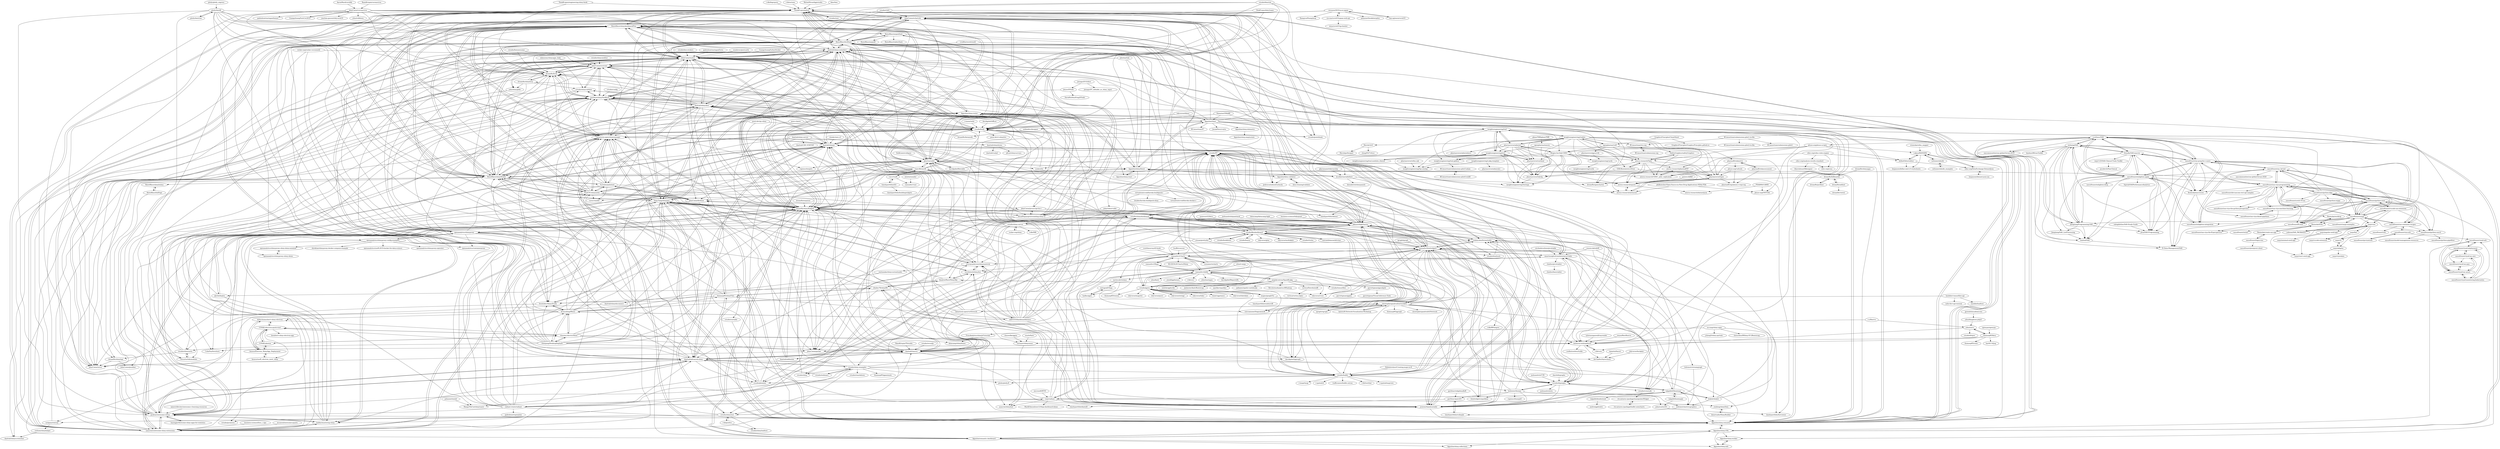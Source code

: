 digraph G {
"klmr/box" -> "ThinkR-open/golem" ["e"=1]
"r-lib/coro" -> "ambiorix-web/ambiorix" ["e"=1]
"dreamRs/prefixer" -> "dreamRs/billboarder"
"JohnCoene/echarts4r" -> "glin/reactable"
"JohnCoene/echarts4r" -> "JohnCoene/waiter"
"JohnCoene/echarts4r" -> "RinteRface/bs4Dash"
"JohnCoene/echarts4r" -> "dreamRs/shinyWidgets"
"JohnCoene/echarts4r" -> "rstudio/bslib"
"JohnCoene/echarts4r" -> "RinteRface/shinyMobile"
"JohnCoene/echarts4r" -> "ThinkR-open/golem"
"JohnCoene/echarts4r" -> "jbkunst/highcharter"
"JohnCoene/echarts4r" -> "rstudio/pointblank" ["e"=1]
"JohnCoene/echarts4r" -> "dreamRs/fresh"
"JohnCoene/echarts4r" -> "cynkra/dm" ["e"=1]
"JohnCoene/echarts4r" -> "Appsilon/shiny.semantic"
"JohnCoene/echarts4r" -> "dreamRs/apexcharter"
"JohnCoene/echarts4r" -> "davidgohel/ggiraph" ["e"=1]
"JohnCoene/echarts4r" -> "RinteRface/shinydashboardPlus"
"openanalytics/shinyproxy-config-examples" -> "openanalytics/shinyproxy"
"openanalytics/shinyproxy-config-examples" -> "openanalytics/shinyproxy-shiny-demo-minimal"
"openanalytics/shinyproxy-config-examples" -> "openanalytics/shinyproxy-operator"
"openanalytics/shinyproxy-config-examples" -> "openanalytics/shinyproxy-shiny-demo"
"openanalytics/shinyproxy-config-examples" -> "openanalytics/containerproxy"
"openanalytics/shinyproxy-config-examples" -> "shrektan/shinyproxy-docker-compose-example"
"openanalytics/shinyproxy-config-examples" -> "openanalytics/useR-2019-docker-for-data-science"
"ThinkR-open/golem" -> "JohnCoene/waiter"
"ThinkR-open/golem" -> "rstudio/bslib"
"ThinkR-open/golem" -> "dreamRs/shinyWidgets"
"ThinkR-open/golem" -> "nanxstats/awesome-shiny-extensions"
"ThinkR-open/golem" -> "RinteRface/shinydashboardPlus"
"ThinkR-open/golem" -> "glin/reactable"
"ThinkR-open/golem" -> "RinteRface/shinyMobile"
"ThinkR-open/golem" -> "RinteRface/bs4Dash"
"ThinkR-open/golem" -> "rstudio/renv" ["e"=1]
"ThinkR-open/golem" -> "datastorm-open/shinymanager"
"ThinkR-open/golem" -> "hadley/mastering-shiny" ["e"=1]
"ThinkR-open/golem" -> "Appsilon/shiny.semantic"
"ThinkR-open/golem" -> "rstudio/pointblank" ["e"=1]
"ThinkR-open/golem" -> "JohnCoene/echarts4r"
"ThinkR-open/golem" -> "ropensci/targets" ["e"=1]
"RinteRface/shinyMobile" -> "JohnCoene/waiter"
"RinteRface/shinyMobile" -> "RinteRface/shinydashboardPlus"
"RinteRface/shinyMobile" -> "datastorm-open/shinymanager"
"RinteRface/shinyMobile" -> "dreamRs/shinyWidgets"
"RinteRface/shinyMobile" -> "RinteRface/bs4Dash"
"RinteRface/shinyMobile" -> "merlinoa/shinyFeedback"
"RinteRface/shinyMobile" -> "rstudio/bslib"
"RinteRface/shinyMobile" -> "ThinkR-open/golem"
"RinteRface/shinyMobile" -> "dreamRs/fresh"
"RinteRface/shinyMobile" -> "JohnCoene/echarts4r"
"RinteRface/shinyMobile" -> "daattali/shinyalert"
"RinteRface/shinyMobile" -> "JohnCoene/cicerone"
"RinteRface/shinyMobile" -> "RinteRface/shinybulma"
"RinteRface/shinyMobile" -> "DivadNojnarg/outstanding-shiny-ui"
"RinteRface/shinyMobile" -> "Tychobra/polished"
"PaulC91/shinyauthr" -> "datastorm-open/shinymanager"
"PaulC91/shinyauthr" -> "JohnCoene/waiter"
"PaulC91/shinyauthr" -> "RinteRface/shinydashboardPlus"
"PaulC91/shinyauthr" -> "dreamRs/shinyWidgets"
"PaulC91/shinyauthr" -> "Tychobra/polished"
"PaulC91/shinyauthr" -> "Appsilon/shiny.semantic"
"PaulC91/shinyauthr" -> "RinteRface/bs4Dash"
"PaulC91/shinyauthr" -> "ThinkR-open/golem"
"PaulC91/shinyauthr" -> "Yang-Tang/shinyjqui"
"PaulC91/shinyauthr" -> "RinteRface/shinyMobile"
"PaulC91/shinyauthr" -> "glin/reactable"
"PaulC91/shinyauthr" -> "JohnCoene/firebase"
"PaulC91/shinyauthr" -> "nanxstats/awesome-shiny-extensions"
"PaulC91/shinyauthr" -> "curso-r/auth0"
"PaulC91/shinyauthr" -> "dreamRs/fresh"
"rstudio/renv" -> "ThinkR-open/golem" ["e"=1]
"rstudio/renv" -> "glin/reactable" ["e"=1]
"chasemc/electricShine" -> "ficonsulting/RInno"
"chasemc/electricShine" -> "COVAIL/photon"
"chasemc/electricShine" -> "COVAIL/electron-quick-start"
"chasemc/electricShine" -> "wleepang/DesktopDeployR"
"chasemc/electricShine" -> "dirkschumacher/r-shiny-electron"
"chasemc/electricShine" -> "datastorm-open/shinymanager"
"chasemc/electricShine" -> "ambiorix-web/ambiorix"
"chasemc/electricShine" -> "JohnCoene/waiter"
"chasemc/electricShine" -> "datacamp/shinybones"
"chasemc/electricShine" -> "JohnCoene/packer"
"JohnCoene/waiter" -> "RinteRface/bs4Dash"
"JohnCoene/waiter" -> "merlinoa/shinyFeedback"
"JohnCoene/waiter" -> "JohnCoene/cicerone"
"JohnCoene/waiter" -> "daattali/shinycssloaders"
"JohnCoene/waiter" -> "dreamRs/shinyWidgets"
"JohnCoene/waiter" -> "datastorm-open/shinymanager"
"JohnCoene/waiter" -> "RinteRface/shinyMobile"
"JohnCoene/waiter" -> "RinteRface/shinydashboardPlus"
"JohnCoene/waiter" -> "rstudio/bslib"
"JohnCoene/waiter" -> "ThinkR-open/golem"
"JohnCoene/waiter" -> "daattali/shinyalert"
"JohnCoene/waiter" -> "glin/reactable"
"JohnCoene/waiter" -> "dreamRs/fresh"
"JohnCoene/waiter" -> "Appsilon/shiny.semantic"
"JohnCoene/waiter" -> "JohnCoene/echarts4r"
"datastorm-open/shinymanager" -> "PaulC91/shinyauthr"
"datastorm-open/shinymanager" -> "JohnCoene/waiter"
"datastorm-open/shinymanager" -> "RinteRface/shinyMobile"
"datastorm-open/shinymanager" -> "Tychobra/polished"
"datastorm-open/shinymanager" -> "JohnCoene/cicerone"
"datastorm-open/shinymanager" -> "rstudio/bslib"
"datastorm-open/shinymanager" -> "dreamRs/shinyWidgets"
"datastorm-open/shinymanager" -> "dreamRs/fresh"
"datastorm-open/shinymanager" -> "JohnCoene/firebase"
"datastorm-open/shinymanager" -> "merlinoa/shinyFeedback"
"datastorm-open/shinymanager" -> "ThinkR-open/golem"
"datastorm-open/shinymanager" -> "RinteRface/bs4Dash"
"datastorm-open/shinymanager" -> "Appsilon/shiny.semantic"
"datastorm-open/shinymanager" -> "RinteRface/shinydashboardPlus"
"datastorm-open/shinymanager" -> "daattali/shinyjs"
"glin/reactable" -> "kcuilla/reactablefmtr"
"glin/reactable" -> "JohnCoene/waiter"
"glin/reactable" -> "RinteRface/bs4Dash"
"glin/reactable" -> "JohnCoene/echarts4r"
"glin/reactable" -> "rstudio/bslib"
"glin/reactable" -> "ThinkR-open/golem"
"glin/reactable" -> "JohnCoene/cicerone"
"glin/reactable" -> "cynkra/dm" ["e"=1]
"glin/reactable" -> "dreamRs/shinyWidgets"
"glin/reactable" -> "react-R/reactR"
"glin/reactable" -> "Appsilon/shiny.fluent"
"glin/reactable" -> "davidgohel/flextable" ["e"=1]
"glin/reactable" -> "RinteRface/shinyMobile"
"glin/reactable" -> "Appsilon/shiny.semantic"
"glin/reactable" -> "ropensci/targets" ["e"=1]
"rstudio/shinymeta" -> "Novartis/tidymodules"
"rstudio/shinymeta" -> "JohnCoene/waiter"
"rstudio/shinymeta" -> "merlinoa/shinyFeedback"
"rstudio/shinymeta" -> "dreamRs/shinylogs"
"cynkra/dm" -> "rstudio/bslib" ["e"=1]
"Tychobra/polished" -> "JohnCoene/firebase"
"Tychobra/polished" -> "datastorm-open/shinymanager"
"Tychobra/polished" -> "PaulC91/shinyauthr"
"Tychobra/polished" -> "RinteRface/shinyMobile"
"Tychobra/polished" -> "daattali/shinyalert"
"Tychobra/polished" -> "merlinoa/shinyFeedback"
"Tychobra/polished" -> "ambiorix-web/ambiorix"
"Tychobra/polished" -> "dreamRs/fresh"
"Tychobra/polished" -> "rstudio/shinyvalidate"
"Tychobra/polished" -> "ColinFay/brochure"
"Tychobra/polished" -> "curso-r/auth0"
"dreamRs/fresh" -> "JohnCoene/cicerone"
"dreamRs/fresh" -> "merlinoa/shinyFeedback"
"dreamRs/fresh" -> "RinteRface/bs4Dash"
"dreamRs/fresh" -> "dreamRs/shinybusy"
"dreamRs/fresh" -> "JohnCoene/waiter"
"dreamRs/fresh" -> "juba/shinyglide"
"dreamRs/fresh" -> "dreamRs/shinylogs"
"dreamRs/fresh" -> "datastorm-open/shinymanager"
"nicolaskruchten/pivottable" -> "smartinsightsfromdata/rpivotTable" ["e"=1]
"dreamRs/esquisse" -> "dreamRs/shinyWidgets" ["e"=1]
"bcaffo/courses" -> "ramnathv/rCharts" ["e"=1]
"nanxstats/awesome-shiny-extensions" -> "grabear/awesome-rshiny"
"nanxstats/awesome-shiny-extensions" -> "dreamRs/shinyWidgets"
"nanxstats/awesome-shiny-extensions" -> "ThinkR-open/golem"
"nanxstats/awesome-shiny-extensions" -> "rstudio/bslib"
"nanxstats/awesome-shiny-extensions" -> "JohnCoene/waiter"
"nanxstats/awesome-shiny-extensions" -> "RinteRface/bs4Dash"
"nanxstats/awesome-shiny-extensions" -> "daattali/advanced-shiny"
"nanxstats/awesome-shiny-extensions" -> "hadley/mastering-shiny" ["e"=1]
"nanxstats/awesome-shiny-extensions" -> "RinteRface/shinydashboardPlus"
"nanxstats/awesome-shiny-extensions" -> "daattali/shinyjs"
"nanxstats/awesome-shiny-extensions" -> "RinteRface/shinyMobile"
"nanxstats/awesome-shiny-extensions" -> "glin/reactable"
"nanxstats/awesome-shiny-extensions" -> "JohnCoene/echarts4r"
"nanxstats/awesome-shiny-extensions" -> "datastorm-open/shinymanager"
"nanxstats/awesome-shiny-extensions" -> "daattali/shinycssloaders"
"tylermorganwall/rayrender" -> "ambiorix-web/ambiorix" ["e"=1]
"DivadNojnarg/outstanding-shiny-ui" -> "JohnCoene/packer"
"DivadNojnarg/outstanding-shiny-ui" -> "JohnCoene/javascript-for-r"
"DivadNojnarg/outstanding-shiny-ui" -> "RinteRface/argonDash"
"DivadNojnarg/outstanding-shiny-ui" -> "ambiorix-web/ambiorix"
"DivadNojnarg/outstanding-shiny-ui" -> "rstudio/shinyvalidate"
"DivadNojnarg/outstanding-shiny-ui" -> "RinteRface/bs4Dash"
"DivadNojnarg/outstanding-shiny-ui" -> "JohnCoene/firebase"
"DivadNojnarg/outstanding-shiny-ui" -> "JohnCoene/cicerone"
"gkaramanis/tidytuesday" -> "kcuilla/reactablefmtr" ["e"=1]
"cosname/recharts" -> "ramnathv/rCharts" ["e"=1]
"cosname/recharts" -> "JohnCoene/echarts4r" ["e"=1]
"rstudio/shiny-examples" -> "daattali/advanced-shiny"
"rstudio/shiny-examples" -> "rstudio/shiny" ["e"=1]
"rstudio/shiny-examples" -> "rstudio/shinydashboard"
"rstudio/shiny-examples" -> "grabear/awesome-rshiny"
"rstudio/shiny-examples" -> "dreamRs/shinyWidgets"
"rstudio/shiny-examples" -> "nanxstats/awesome-shiny-extensions"
"rstudio/shiny-examples" -> "daattali/shinyjs"
"rstudio/shiny-examples" -> "plotly/plotly.R" ["e"=1]
"rstudio/shiny-examples" -> "rstudio/webinars" ["e"=1]
"rstudio/shiny-examples" -> "hadley/mastering-shiny" ["e"=1]
"rstudio/shiny-examples" -> "rstudio/rmarkdown" ["e"=1]
"rstudio/shiny-examples" -> "rstudio/leaflet"
"rstudio/shiny-examples" -> "ThinkR-open/golem"
"rstudio/shiny-examples" -> "jbkunst/highcharter"
"rstudio/shiny-examples" -> "thomasp85/gganimate" ["e"=1]
"cpsievert/LDAvis" -> "jbkunst/highcharter" ["e"=1]
"opencpu/opencpu" -> "thomasp85/fiery" ["e"=1]
"erikaduan/r_tips" -> "rstudio/flexdashboard" ["e"=1]
"dreamRs/shinybusy" -> "juba/shinyglide"
"dreamRs/shinybusy" -> "dreamRs/fresh"
"dreamRs/shinybusy" -> "JohnCoene/sever"
"dreamRs/shinybusy" -> "JohnCoene/waiter"
"dreamRs/shinybusy" -> "rstudio/shinyvalidate"
"Robinlovelace/Creating-maps-in-R" -> "rstudio/leaflet" ["e"=1]
"mkearney/shinyapps_links" -> "JohnCoene/cicerone"
"mkearney/shinyapps_links" -> "rstudio/shinyvalidate"
"rstudio/hex-stickers" -> "JohnCoene/waiter" ["e"=1]
"yihui/servr" -> "rstudio/httpuv" ["e"=1]
"yihui/servr" -> "thomasp85/fiery"
"yihui/servr" -> "r-lib/coro" ["e"=1]
"rstudio/rticles" -> "rstudio/flexdashboard" ["e"=1]
"RamiKrispin/TSstudio" -> "daattali/timevis" ["e"=1]
"nik01010/dashboardthemes" -> "ericrayanderson/shinymaterial"
"nik01010/dashboardthemes" -> "dreamRs/shinyWidgets"
"nik01010/dashboardthemes" -> "merlinoa/shinyFeedback"
"nik01010/dashboardthemes" -> "RinteRface/bs4Dash"
"nik01010/dashboardthemes" -> "daattali/shinyalert"
"nik01010/dashboardthemes" -> "daattali/shinycssloaders"
"nik01010/dashboardthemes" -> "JohnCoene/waiter"
"nik01010/dashboardthemes" -> "RinteRface/shinydashboardPlus"
"nik01010/dashboardthemes" -> "datastorm-open/shinymanager"
"nik01010/dashboardthemes" -> "ficonsulting/RInno"
"nik01010/dashboardthemes" -> "Appsilon/shiny.semantic"
"nik01010/dashboardthemes" -> "rstudio/bslib"
"nik01010/dashboardthemes" -> "Appsilon/shiny.router"
"nik01010/dashboardthemes" -> "dreamRs/fresh"
"nik01010/dashboardthemes" -> "thomasp85/shinyFiles"
"mitchelloharawild/vitae" -> "rstudio/flexdashboard" ["e"=1]
"paws-r/paws" -> "rstudio/bslib" ["e"=1]
"paws-r/paws" -> "JohnCoene/packer" ["e"=1]
"SebKrantz/collapse" -> "glin/reactable" ["e"=1]
"ramnathv/rMaps" -> "ramnathv/rCharts"
"ramnathv/rMaps" -> "ramnathv/slidify"
"amplab-extras/SparkR-pkg" -> "sparklyr/sparklyr" ["e"=1]
"amplab-extras/SparkR-pkg" -> "rstudio/ggvis"
"amplab-extras/SparkR-pkg" -> "jadianes/spark-r-notebooks" ["e"=1]
"amplab-extras/SparkR-pkg" -> "RevolutionAnalytics/RHadoop" ["e"=1]
"amplab-extras/SparkR-pkg" -> "ramnathv/slidify"
"amplab-extras/SparkR-pkg" -> "vertica/DistributedR"
"amplab-extras/SparkR-pkg" -> "sinhrks/ggfortify" ["e"=1]
"amplab-extras/SparkR-pkg" -> "garrettgman/ggsubplot"
"amplab-extras/SparkR-pkg" -> "jimhester/knitrBootstrap" ["e"=1]
"amplab-extras/SparkR-pkg" -> "rstudio/tensorflow" ["e"=1]
"plotly/plotly_express" -> "plotly/dashR" ["e"=1]
"rexyai/RestRserve" -> "ambiorix-web/ambiorix" ["e"=1]
"cwthom/shinyhelper" -> "daattali/shinyscreenshot"
"RinteRface/bs4Dash" -> "RinteRface/shinydashboardPlus"
"RinteRface/bs4Dash" -> "JohnCoene/waiter"
"RinteRface/bs4Dash" -> "dreamRs/fresh"
"RinteRface/bs4Dash" -> "glin/reactable"
"RinteRface/bs4Dash" -> "dreamRs/shinyWidgets"
"RinteRface/bs4Dash" -> "RinteRface/shinyMobile"
"RinteRface/bs4Dash" -> "rstudio/bslib"
"RinteRface/bs4Dash" -> "JohnCoene/echarts4r"
"RinteRface/bs4Dash" -> "daattali/shinycssloaders"
"RinteRface/bs4Dash" -> "Appsilon/shiny.semantic"
"RinteRface/bs4Dash" -> "Yang-Tang/shinyjqui"
"RinteRface/bs4Dash" -> "ThinkR-open/golem"
"RinteRface/bs4Dash" -> "merlinoa/shinyFeedback"
"RinteRface/bs4Dash" -> "RinteRface/argonDash"
"RinteRface/bs4Dash" -> "nanxstats/awesome-shiny-extensions"
"ebailey78/shinyBS" -> "thomasp85/shinyFiles"
"ebailey78/shinyBS" -> "MangoTheCat/shinytoastr"
"ebailey78/shinyBS" -> "AnalytixWare/ShinySky"
"ebailey78/shinyBS" -> "Yang-Tang/shinyjqui"
"ebailey78/shinyBS" -> "jrowen/rhandsontable"
"ebailey78/shinyBS" -> "ijlyttle/bsplus"
"SafetyGraphics/safetyGraphics" -> "atorus-research/Tplyr"
"SafetyGraphics/safetyGraphics" -> "atorus-research/CDISC_pilot_replication"
"rstudio/blastula" -> "JohnCoene/waiter" ["e"=1]
"rstudio/blastula" -> "dreamRs/shinyWidgets" ["e"=1]
"rstudio/blastula" -> "glin/reactable" ["e"=1]
"rstudio/blastula" -> "rstudio/bslib" ["e"=1]
"rstudio/blastula" -> "jbkunst/highcharter" ["e"=1]
"rstudio/blastula" -> "ThinkR-open/golem" ["e"=1]
"insightsengineering/rtables" -> "pharmaverse/admiral"
"insightsengineering/rtables" -> "insightsengineering/tern"
"insightsengineering/rtables" -> "atorus-research/Tplyr"
"insightsengineering/rtables" -> "pharmaverse/cardinal"
"insightsengineering/rtables" -> "insightsengineering/teal"
"insightsengineering/rtables" -> "RConsortium/rtrs-wg"
"insightsengineering/rtables" -> "atorus-research/xportr"
"insightsengineering/rtables" -> "Merck/r2rtf"
"insightsengineering/rtables" -> "openpharma/visR"
"insightsengineering/rtables" -> "GSK-Biostatistics/tfrmt"
"insightsengineering/rtables" -> "pharmaverse/logrx"
"insightsengineering/rtables" -> "insightsengineering/tlg-catalog"
"insightsengineering/rtables" -> "pharmaverse/tidytlg"
"insightsengineering/rtables" -> "SafetyGraphics/safetyGraphics"
"insightsengineering/rtables" -> "insightsengineering/cards"
"Appsilon/semantic.dashboard" -> "Appsilon/shiny.semantic"
"Appsilon/semantic.dashboard" -> "Appsilon/shiny.router"
"Appsilon/semantic.dashboard" -> "Appsilon/shiny.info"
"Appsilon/semantic.dashboard" -> "Appsilon/shiny.fluent"
"Appsilon/semantic.dashboard" -> "Appsilon/shiny.i18n"
"Appsilon/semantic.dashboard" -> "Appsilon/shiny.collections"
"Appsilon/semantic.dashboard" -> "datastorm-open/shinymanager"
"Appsilon/semantic.dashboard" -> "dreamRs/fresh"
"r-dbi/bigrquery" -> "ThinkR-open/golem" ["e"=1]
"mages/googleVis" -> "rstudio/ggvis"
"mages/googleVis" -> "timelyportfolio/sunburstR" ["e"=1]
"mages/googleVis" -> "christophergandrud/networkD3"
"rstudio/r2d3" -> "daattali/shinycssloaders" ["e"=1]
"rstudio/r2d3" -> "JohnCoene/waiter" ["e"=1]
"rstudio/r2d3" -> "JohnCoene/echarts4r" ["e"=1]
"rstudio/r2d3" -> "jbkunst/highcharter" ["e"=1]
"plotly/dashR" -> "JohnCoene/waiter"
"plotly/dashR" -> "dreamRs/fresh"
"plotly/dashR" -> "plotly/dash-bio" ["e"=1]
"plotly/dashR" -> "JohnCoene/echarts4r"
"plotly/dashR" -> "fresh2dev/ShinyStudio"
"plotly/dashR" -> "Novartis/tidymodules"
"plotly/dashR" -> "daattali/shinycssloaders"
"plotly/dashR" -> "PaulC91/shinyauthr"
"plotly/dashR" -> "dreamRs/shinyWidgets"
"plotly/dashR" -> "RinteRface/shinyMobile"
"plotly/dashR" -> "grabear/awesome-rshiny"
"plotly/dashR" -> "ericrayanderson/shinymaterial"
"s-u/Rserve" -> "yihui/servr" ["e"=1]
"s-u/Rserve" -> "ambiorix-web/ambiorix" ["e"=1]
"dreamRs/shinylogs" -> "JohnCoene/sever"
"dreamRs/shinylogs" -> "JohnCoene/pushbar"
"rstudio/htmltools" -> "rstudio/bslib" ["e"=1]
"plotly/dash-bio" -> "plotly/dashR" ["e"=1]
"emitanaka/shinycustomloader" -> "daattali/shinydisconnect"
"pharmaR/riskmetric" -> "pharmaR/riskassessment"
"pharmaR/riskmetric" -> "pharmaverse/logrx"
"pharmaR/riskmetric" -> "phuse-org/valtools"
"scottbass/SAS" -> "xieliaing/SAS"
"scottbass/SAS" -> "friendly/SAS-macros"
"scottbass/SAS" -> "Jiangtang/Programming-SAS"
"scottbass/SAS" -> "Boemska/macrocore"
"scottbass/SAS" -> "jlroo/SAS-Programming"
"scottbass/SAS" -> "tomhub/SAS"
"scottbass/SAS" -> "sassoftware/enlighten-apply"
"scottbass/SAS" -> "IU-Data-Management/SAS"
"scottbass/SAS" -> "sassoftware/sas-prog-for-r-users"
"scottbass/SAS" -> "sascommunities/sas-global-forum-2019"
"scottbass/SAS" -> "phuse-org/phuse-scripts"
"trestletech/shinyAce" -> "ayayron/shinydnd"
"trestletech/shinyAce" -> "AnalytixWare/ShinySky"
"trestletech/shinyAce" -> "Yang-Tang/shinyjqui"
"trestletech/shinyAce" -> "ericrayanderson/shinymaterial"
"Appsilon/shiny.telemetry" -> "Appsilon/shiny.emptystate"
"sassoftware/pyviyatools" -> "sassoftware/viya-ark"
"data-cleaning/validate" -> "Appsilon/data.validator" ["e"=1]
"RinteRface/shinydashboardPlus" -> "RinteRface/bs4Dash"
"RinteRface/shinydashboardPlus" -> "dreamRs/shinyWidgets"
"RinteRface/shinydashboardPlus" -> "JohnCoene/waiter"
"RinteRface/shinydashboardPlus" -> "RinteRface/shinyMobile"
"RinteRface/shinydashboardPlus" -> "Yang-Tang/shinyjqui"
"RinteRface/shinydashboardPlus" -> "RinteRface/argonDash"
"RinteRface/shinydashboardPlus" -> "ThinkR-open/golem"
"RinteRface/shinydashboardPlus" -> "Appsilon/shiny.semantic"
"RinteRface/shinydashboardPlus" -> "PaulC91/shinyauthr"
"RinteRface/shinydashboardPlus" -> "grabear/awesome-rshiny"
"RinteRface/shinydashboardPlus" -> "merlinoa/shinyFeedback"
"RinteRface/shinydashboardPlus" -> "dreamRs/fresh"
"RinteRface/shinydashboardPlus" -> "daattali/shinycssloaders"
"RinteRface/shinydashboardPlus" -> "daattali/shinyjs"
"RinteRface/shinydashboardPlus" -> "datastorm-open/shinymanager"
"ThinkR-open/engineering-shiny-book" -> "JohnCoene/cicerone"
"ThinkR-open/engineering-shiny-book" -> "ThinkR-open/golem"
"RinteRface/shinybulma" -> "RinteRface/fullPage"
"dreamRs/shinyapps" -> "dreamRs/billboarder"
"sassoftware/python-dlpy" -> "sassoftware/python-swat"
"sassoftware/python-dlpy" -> "sassoftware/sas-viya-programming"
"sassoftware/python-dlpy" -> "sassoftware/saspy"
"sassoftware/python-dlpy" -> "sassoftware/sas-container-recipes"
"sassoftware/python-dlpy" -> "sassoftware/covid-19-sas"
"sassoftware/python-dlpy" -> "sassoftware/R-swat"
"sassoftware/python-dlpy" -> "sassoftware/sas-prog-for-r-users"
"sassoftware/python-dlpy" -> "sassoftware/python-esppy"
"sassoftware/python-dlpy" -> "sassoftware/sas-viya-machine-learning"
"sassoftware/python-dlpy" -> "sassoftware/sas_kernel"
"sassoftware/python-dlpy" -> "sassoftware/python-sasctl"
"talgalili/d3heatmap" -> "talgalili/heatmaply" ["e"=1]
"talgalili/d3heatmap" -> "bokeh/rbokeh"
"talgalili/d3heatmap" -> "ramnathv/htmlwidgets"
"talgalili/d3heatmap" -> "hrbrmstr/metricsgraphics"
"talgalili/d3heatmap" -> "rstudio/dygraphs"
"talgalili/d3heatmap" -> "vnijs/radiant"
"talgalili/d3heatmap" -> "smartinsightsfromdata/rpivotTable"
"talgalili/d3heatmap" -> "talgalili/dendextend"
"huyingjie/Awesome-shiny-apps-for-statistics" -> "grabear/awesome-rshiny"
"sassoftware/sas-container-recipes" -> "sassoftware/viya-ark"
"sassoftware/sas-container-recipes" -> "sassoftware/sas-viya-programming"
"sassoftware/sas-container-recipes" -> "sassoftware/python-swat"
"sassoftware/sas-container-recipes" -> "sassoftware/python-sasctl"
"sassoftware/sas-container-recipes" -> "sassoftware/virk"
"sassoftware/sas-container-recipes" -> "sassoftware/saspy"
"juba/shinyglide" -> "JohnCoene/sever"
"AnalytixWare/ShinySky" -> "trestletech/shinyAce"
"AnalytixWare/ShinySky" -> "ebailey78/shinyBS"
"AnalytixWare/ShinySky" -> "Yang-Tang/shinyjqui"
"AnalytixWare/ShinySky" -> "jrowen/rhandsontable"
"AnalytixWare/ShinySky" -> "carlganz/rintrojs"
"tmobile/r-tensorflow-api" -> "nolis-llc/r-api-tutorial"
"tmobile/r-tensorflow-api" -> "fresh2dev/ShinyStudio"
"tmobile/r-tensorflow-api" -> "tmobile/loadtest"
"fresh2dev/ShinyStudio" -> "Yang-Tang/shinyjqui"
"fresh2dev/ShinyStudio" -> "rstudio/shinymeta"
"fresh2dev/ShinyStudio" -> "merlinoa/shinyFeedback"
"fresh2dev/ShinyStudio" -> "ficonsulting/RInno"
"friendly/SAS-macros" -> "scottbass/SAS"
"friendly/SAS-macros" -> "xieliaing/SAS"
"friendly/SAS-macros" -> "Jiangtang/Programming-SAS"
"friendly/SAS-macros" -> "jlroo/SAS-Programming"
"friendly/SAS-macros" -> "sassoftware/sas-prog-for-r-users"
"friendly/SAS-macros" -> "Boemska/macrocore"
"friendly/SAS-macros" -> "tomhub/SAS"
"friendly/SAS-macros" -> "sassoftware/enlighten-apply"
"friendly/SAS-macros" -> "wyp1125/SAS-Clinical-Trials-Toolkit"
"RinteRface/fullPage" -> "JohnCoene/pushbar"
"RinteRface/fullPage" -> "RinteRface/shinybulma"
"sassoftware/python-sasctl" -> "sassoftware/model-management-resources"
"sassoftware/python-sasctl" -> "sassoftware/python-pipefitter"
"stomioka/sdtm_mapper" -> "i-akiya/R4DSXML"
"COVAIL/photon" -> "ksasso/Electron_ShinyApp_Deployment"
"COVAIL/photon" -> "chasemc/electricShine"
"COVAIL/photon" -> "COVAIL/electron-quick-start"
"GraphicsPrinciples/CheatSheet" -> "GraphicsPrinciples/GraphicsPrinciples.github.io"
"GraphicsPrinciples/CheatSheet" -> "openpharma/visR"
"defineEditor/editor" -> "lexjansen/define-xml-2.0-stylesheets"
"defineEditor/editor" -> "i-akiya/R4DSXML"
"defineEditor/editor" -> "cdisc-org/DataExchange-DatasetJson"
"jienagu/DT-Editor" -> "jienagu/DT_editable_as_shiny_input"
"jienagu/DT-Editor" -> "jbryer/DTedit"
"rstudio/fontawesome" -> "dreamRs/fresh" ["e"=1]
"rstudio/fontawesome" -> "JohnCoene/waiter" ["e"=1]
"dirkschumacher/r-shiny-electron" -> "COVAIL/electron-quick-start"
"dirkschumacher/r-shiny-electron" -> "ksasso/Electron_ShinyApp_Deployment"
"gowerc/diffdf" -> "atorus-research/xportr"
"sassoftware/sas-viya-dmml-pipelines" -> "sassoftware/sas-viya-machine-learning"
"ksasso/Electron_ShinyApp_Deployment" -> "ksasso/useR_electron_meet_shiny"
"ksasso/Electron_ShinyApp_Deployment" -> "COVAIL/photon"
"ksasso/Electron_ShinyApp_Deployment" -> "COVAIL/electron-quick-start"
"ksasso/Electron_ShinyApp_Deployment" -> "dirkschumacher/r-shiny-electron"
"Boemska/macrocore" -> "scottbass/SAS"
"Boemska/macrocore" -> "IU-Data-Management/SAS"
"Boemska/macrocore" -> "Boemska/worktop"
"sassoftware/saspy-examples" -> "sassoftware/saspy"
"RinteRface/argonDash" -> "RinteRface/argonR"
"RinteRface/argonDash" -> "RinteRface/tablerDash"
"RinteRface/argonDash" -> "RinteRface/shinydashboardPlus"
"RinteRface/argonDash" -> "DivadNojnarg/outstanding-shiny-ui"
"RinteRface/argonDash" -> "RinteRface/bs4Dash"
"RinteRface/argonDash" -> "dreamRs/apexcharter"
"ksasso/useR_electron_meet_shiny" -> "ksasso/Electron_ShinyApp_Deployment"
"sassoftware/viya-ark" -> "sassoftware/sas-container-recipes"
"sassoftware/viya-ark" -> "sassoftware/pyviyatools"
"sassoftware/viya-ark" -> "sassoftware/viya4-ark"
"Appsilon/shiny.info" -> "Appsilon/shiny.worker"
"Jiangtang/SAS_ListProcessing" -> "tomhub/SAS"
"RamiKrispin/coronavirus" -> "JohnCoene/coronavirus" ["e"=1]
"rocker-org/rocker-versioned2" -> "openanalytics/shinyproxy" ["e"=1]
"rocker-org/rocker-versioned2" -> "JohnCoene/waiter" ["e"=1]
"rocker-org/rocker-versioned2" -> "openanalytics/shinyproxy-config-examples" ["e"=1]
"juba/robservable" -> "timelyportfolio/dataui"
"juba/robservable" -> "JohnCoene/packer"
"Biogen-Inc/tidyCDISC" -> "atorus-research/xportr"
"Biogen-Inc/tidyCDISC" -> "atorus-research/metacore"
"Biogen-Inc/tidyCDISC" -> "pharmaverse/cardinal"
"Biogen-Inc/tidyCDISC" -> "atorus-research/CDISC_pilot_replication"
"Biogen-Inc/tidyCDISC" -> "pharmaverse/tidytlg"
"Biogen-Inc/tidyCDISC" -> "insightsengineering/teal.gallery"
"Biogen-Inc/tidyCDISC" -> "atorus-research/Tplyr"
"Biogen-Inc/tidyCDISC" -> "pharmaverse/logrx"
"Biogen-Inc/tidyCDISC" -> "insightsengineering/rlistings"
"Biogen-Inc/tidyCDISC" -> "pharmaverse/admiral"
"JohnCoene/packer" -> "ambiorix-web/ambiorix"
"JohnCoene/packer" -> "JohnCoene/sever"
"JohnCoene/packer" -> "devOpifex/leprechaun"
"DiskFrame/disk.frame" -> "glin/reactable" ["e"=1]
"DiskFrame/disk.frame" -> "JohnCoene/echarts4r" ["e"=1]
"ambiorix-web/ambiorix" -> "JohnCoene/packer"
"ambiorix-web/ambiorix" -> "devOpifex/leprechaun"
"ambiorix-web/ambiorix" -> "ColinFay/brochure"
"ambiorix-web/ambiorix" -> "r-lib/coro" ["e"=1]
"ambiorix-web/ambiorix" -> "coolbutuseless/tickle"
"rstudio/webinars" -> "rstudio/shiny-examples" ["e"=1]
"rstudio/webinars" -> "daattali/advanced-shiny" ["e"=1]
"iheartradio/ShinyBuilder" -> "yindeng/shinyData"
"sassoftware/viya4-deployment" -> "sassoftware/viya4-iac-azure"
"sassoftware/viya4-deployment" -> "sassoftware/viya4-ark"
"sassoftware/viya4-deployment" -> "sassoftware/viya4-monitoring-kubernetes"
"sassoftware/viya4-deployment" -> "sassoftware/viya4-iac-gcp"
"sassoftware/viya4-deployment" -> "sassoftware/viya4-iac-aws"
"swarm-lab/editR" -> "smartinsightsfromdata/rpivotTable" ["e"=1]
"swarm-lab/editR" -> "trestletech/shinyAce" ["e"=1]
"swarm-lab/editR" -> "bokeh/rbokeh" ["e"=1]
"swarm-lab/editR" -> "hrbrmstr/streamgraph" ["e"=1]
"RevolutionAnalytics/RHadoop" -> "amplab-extras/SparkR-pkg" ["e"=1]
"jpswalsh/academicons" -> "yihui/blogdown-jekyll" ["e"=1]
"business-science/free_r_tips" -> "nanxstats/awesome-shiny-extensions" ["e"=1]
"smartinsightsfromdata/rpivotTable" -> "jrowen/rhandsontable"
"smartinsightsfromdata/rpivotTable" -> "renkun-ken/formattable" ["e"=1]
"smartinsightsfromdata/rpivotTable" -> "vnijs/radiant"
"smartinsightsfromdata/rpivotTable" -> "timelyportfolio/listviewer"
"smartinsightsfromdata/rpivotTable" -> "cbailiss/pivottabler"
"smartinsightsfromdata/rpivotTable" -> "ericrayanderson/shinymaterial"
"smartinsightsfromdata/rpivotTable" -> "rstudio/DT"
"smartinsightsfromdata/rpivotTable" -> "trestletech/shinyAce"
"smartinsightsfromdata/rpivotTable" -> "rstudio/crosstalk"
"smartinsightsfromdata/rpivotTable" -> "ramnathv/htmlwidgets"
"r-lib/actions" -> "ThinkR-open/golem" ["e"=1]
"JohnCoene/cicerone" -> "merlinoa/shinyFeedback"
"JohnCoene/cicerone" -> "JohnCoene/sever"
"JohnCoene/cicerone" -> "dreamRs/fresh"
"JohnCoene/cicerone" -> "JohnCoene/waiter"
"JohnCoene/cicerone" -> "rstudio/shinyvalidate"
"JohnCoene/cicerone" -> "juba/shinyglide"
"JohnCoene/cicerone" -> "daattali/shinyscreenshot"
"daattali/shinyjs" -> "dreamRs/shinyWidgets"
"daattali/shinyjs" -> "daattali/advanced-shiny"
"daattali/shinyjs" -> "daattali/shinycssloaders"
"daattali/shinyjs" -> "JohnCoene/waiter"
"daattali/shinyjs" -> "rstudio/DT"
"daattali/shinyjs" -> "daattali/shinyalert"
"daattali/shinyjs" -> "daattali/timevis"
"daattali/shinyjs" -> "jrowen/rhandsontable"
"daattali/shinyjs" -> "RinteRface/shinydashboardPlus"
"daattali/shinyjs" -> "RinteRface/shinyMobile"
"daattali/shinyjs" -> "datastorm-open/shinymanager"
"daattali/shinyjs" -> "grabear/awesome-rshiny"
"daattali/shinyjs" -> "nanxstats/awesome-shiny-extensions"
"daattali/shinyjs" -> "ThinkR-open/golem"
"daattali/shinyjs" -> "davidgohel/ggiraph" ["e"=1]
"christophergandrud/networkD3" -> "datastorm-open/visNetwork" ["e"=1]
"christophergandrud/networkD3" -> "ramnathv/htmlwidgets"
"christophergandrud/networkD3" -> "rich-iannone/DiagrammeR" ["e"=1]
"christophergandrud/networkD3" -> "thomasp85/ggraph" ["e"=1]
"christophergandrud/networkD3" -> "rstudio/dygraphs"
"christophergandrud/networkD3" -> "daattali/timevis"
"christophergandrud/networkD3" -> "rstudio/leaflet"
"christophergandrud/networkD3" -> "bwlewis/rthreejs"
"christophergandrud/networkD3" -> "rstudio/DT"
"christophergandrud/networkD3" -> "christophergandrud/d3Network"
"christophergandrud/networkD3" -> "renkun-ken/formattable" ["e"=1]
"christophergandrud/networkD3" -> "talgalili/d3heatmap"
"christophergandrud/networkD3" -> "htmlwidgets/sparkline"
"christophergandrud/networkD3" -> "igraph/rigraph" ["e"=1]
"christophergandrud/networkD3" -> "kateto/R-Network-Visualization-Workshop" ["e"=1]
"iamericfletcher/awesome-r-learning-resources" -> "grabear/awesome-rshiny" ["e"=1]
"rstudio/shinydashboard" -> "dreamRs/shinyWidgets"
"rstudio/shinydashboard" -> "rstudio/DT"
"rstudio/shinydashboard" -> "RinteRface/shinydashboardPlus"
"rstudio/shinydashboard" -> "jbkunst/highcharter"
"rstudio/shinydashboard" -> "daattali/shinyjs"
"rstudio/shinydashboard" -> "ramnathv/htmlwidgets"
"rstudio/shinydashboard" -> "rstudio/flexdashboard"
"rstudio/shinydashboard" -> "rstudio/shiny" ["e"=1]
"rstudio/shinydashboard" -> "rstudio/leaflet"
"rstudio/shinydashboard" -> "daattali/advanced-shiny"
"rstudio/shinydashboard" -> "rstudio/shiny-server"
"rstudio/shinydashboard" -> "rstudio/plumber" ["e"=1]
"rstudio/shinydashboard" -> "rstudio/shiny-examples"
"rstudio/shinydashboard" -> "hadley/mastering-shiny" ["e"=1]
"rstudio/shinydashboard" -> "rstudio/dygraphs"
"thomasp85/shinyFiles" -> "ebailey78/shinyBS"
"thomasp85/shinyFiles" -> "Yang-Tang/shinyjqui"
"thomasp85/shinyFiles" -> "merlinoa/shinyFeedback"
"thomasp85/shinyFiles" -> "Appsilon/shiny.semantic"
"thomasp85/shinyFiles" -> "fresh2dev/ShinyStudio"
"gadenbuie/xaringanExtra" -> "JohnCoene/waiter" ["e"=1]
"bwlewis/rthreejs" -> "rstudio/dygraphs"
"bwlewis/rthreejs" -> "htmlwidgets/sparkline"
"bwlewis/rthreejs" -> "juba/scatterD3"
"bwlewis/rthreejs" -> "hrbrmstr/metricsgraphics"
"bwlewis/rthreejs" -> "jrowen/rhandsontable"
"bwlewis/rthreejs" -> "ropensci/hunspell" ["e"=1]
"bwlewis/rthreejs" -> "garthtarr/pairsD3"
"bwlewis/rthreejs" -> "ramnathv/htmlwidgets"
"bwlewis/rthreejs" -> "rstudio/DT"
"ramnathv/htmlwidgets" -> "rstudio/DT"
"ramnathv/htmlwidgets" -> "rstudio/leaflet"
"ramnathv/htmlwidgets" -> "ramnathv/rCharts"
"ramnathv/htmlwidgets" -> "rstudio/dygraphs"
"ramnathv/htmlwidgets" -> "rstudio/crosstalk"
"ramnathv/htmlwidgets" -> "rstudio/htmltools" ["e"=1]
"ramnathv/htmlwidgets" -> "htmlwidgets/sparkline"
"ramnathv/htmlwidgets" -> "renkun-ken/formattable" ["e"=1]
"ramnathv/htmlwidgets" -> "jbkunst/highcharter"
"ramnathv/htmlwidgets" -> "rstudio/shinydashboard"
"ramnathv/htmlwidgets" -> "rich-iannone/DiagrammeR" ["e"=1]
"ramnathv/htmlwidgets" -> "daattali/shinyjs"
"ramnathv/htmlwidgets" -> "rstudio/ggvis"
"ramnathv/htmlwidgets" -> "smartinsightsfromdata/rpivotTable"
"ramnathv/htmlwidgets" -> "tidyverse/rvest" ["e"=1]
"JohnCoene/coronavirus" -> "GuangchuangYu/nCov2019" ["e"=1]
"JohnCoene/coronavirus" -> "JohnCoene/cicerone"
"JohnCoene/coronavirus" -> "JohnCoene/firebase"
"JohnCoene/coronavirus" -> "RinteRface/shinyMobile"
"JohnCoene/coronavirus" -> "JohnCoene/echarts4r"
"JohnCoene/coronavirus" -> "JohnCoene/waiter"
"JohnCoene/coronavirus" -> "dreamRs/fresh"
"JohnCoene/coronavirus" -> "JohnCoene/sever"
"JohnCoene/coronavirus" -> "joachim-gassen/tidycovid19" ["e"=1]
"JohnCoene/coronavirus" -> "yihui/rolldown" ["e"=1]
"JohnCoene/coronavirus" -> "gadenbuie/xaringanthemer" ["e"=1]
"JohnCoene/coronavirus" -> "dreamRs/shinylogs"
"JohnCoene/coronavirus" -> "dreamRs/shinyWidgets"
"JohnCoene/coronavirus" -> "JohnCoene/javascript-for-r"
"swsoyee/2019-ncov-japan" -> "ryo-ma/covid19-japan-web-api"
"swsoyee/2019-ncov-japan" -> "JohnCoene/echarts4r"
"swsoyee/2019-ncov-japan" -> "RinteRface/bs4Dash"
"swsoyee/2019-ncov-japan" -> "pzhaonet/bookdownplus" ["e"=1]
"swsoyee/2019-ncov-japan" -> "kaz-ogiwara/covid19" ["e"=1]
"swsoyee/2019-ncov-japan" -> "nanxstats/awesome-shiny-extensions"
"swsoyee/2019-ncov-japan" -> "XiangyunHuang/msg" ["e"=1]
"rstudio/DT" -> "ramnathv/htmlwidgets"
"rstudio/DT" -> "daattali/shinyjs"
"rstudio/DT" -> "jrowen/rhandsontable"
"rstudio/DT" -> "dreamRs/shinyWidgets"
"rstudio/DT" -> "rstudio/leaflet"
"rstudio/DT" -> "rstudio/shinydashboard"
"rstudio/DT" -> "renkun-ken/formattable" ["e"=1]
"rstudio/DT" -> "jbkunst/highcharter"
"rstudio/DT" -> "rstudio/htmltools" ["e"=1]
"rstudio/DT" -> "glin/reactable"
"rstudio/DT" -> "RinteRface/bs4Dash"
"rstudio/DT" -> "rstudio/dygraphs"
"rstudio/DT" -> "rstudio/crosstalk"
"rstudio/DT" -> "daattali/shinycssloaders"
"rstudio/DT" -> "smartinsightsfromdata/rpivotTable"
"yindeng/shinyData" -> "iheartradio/ShinyBuilder"
"rstudio/leaflet" -> "ramnathv/htmlwidgets"
"rstudio/leaflet" -> "rstudio/DT"
"rstudio/leaflet" -> "r-spatial/mapview" ["e"=1]
"rstudio/leaflet" -> "rstudio/dygraphs"
"rstudio/leaflet" -> "rstudio/shinydashboard"
"rstudio/leaflet" -> "r-tmap/tmap" ["e"=1]
"rstudio/leaflet" -> "r-spatial/sf" ["e"=1]
"rstudio/leaflet" -> "daattali/shinyjs"
"rstudio/leaflet" -> "jbkunst/highcharter"
"rstudio/leaflet" -> "renkun-ken/formattable" ["e"=1]
"rstudio/leaflet" -> "rstudio/plumber" ["e"=1]
"rstudio/leaflet" -> "trafficonese/leaflet.extras" ["e"=1]
"rstudio/leaflet" -> "plotly/plotly.R" ["e"=1]
"rstudio/leaflet" -> "r-lib/testthat" ["e"=1]
"rstudio/leaflet" -> "dreamRs/shinyWidgets"
"kaz-ogiwara/covid19" -> "swsoyee/2019-ncov-japan" ["e"=1]
"GuangchuangYu/nCov2019" -> "JohnCoene/coronavirus" ["e"=1]
"atorus-research/Tplyr" -> "atorus-research/xportr"
"atorus-research/Tplyr" -> "pharmaverse/tidytlg"
"atorus-research/Tplyr" -> "atorus-research/pharmaRTF"
"atorus-research/Tplyr" -> "GSK-Biostatistics/tfrmt"
"atorus-research/Tplyr" -> "pharmaverse/logrx"
"atorus-research/Tplyr" -> "atorus-research/metacore"
"atorus-research/Tplyr" -> "SafetyGraphics/safetyGraphics"
"atorus-research/Tplyr" -> "atorus-research/CDISC_pilot_replication"
"rstudio/revealjs" -> "daattali/timevis" ["e"=1]
"r-dbi/RPostgres" -> "jrowen/rhandsontable" ["e"=1]
"igraph/rigraph" -> "christophergandrud/networkD3" ["e"=1]
"AaronWard/covidify" -> "JohnCoene/coronavirus" ["e"=1]
"dreamRs/datamods" -> "JohnCoene/cicerone"
"Merck/r2rtf" -> "Merck/gsDesign2"
"Merck/r2rtf" -> "elong0527/r4csr"
"vertica/DistributedR" -> "vertica/vertica.dplyr"
"joshuaulrich/TTR" -> "rstudio/dygraphs" ["e"=1]
"cloudyr/aws.s3" -> "daattali/shinyjs" ["e"=1]
"pharmaR/riskassessment" -> "pharmaR/riskmetric"
"pharmaR/riskassessment" -> "pharmaR/regulatory-r-repo-wg"
"yabwon/SAS_PACKAGES" -> "sasjs/core"
"sasjs/core" -> "sasjs/cli"
"sasjs/core" -> "sasjs/adapter"
"sasjs/core" -> "sasjs/lint"
"sasjs/core" -> "yabwon/SAS_PACKAGES"
"sasjs/core" -> "sasjs/react-seed-app"
"sasjs/core" -> "sasjs/vscode-extension"
"sasjs/core" -> "sasjs/angular-seed-app"
"rstudio/bslib" -> "JohnCoene/waiter"
"rstudio/bslib" -> "ThinkR-open/golem"
"rstudio/bslib" -> "glin/reactable"
"rstudio/bslib" -> "RinteRface/bs4Dash"
"rstudio/bslib" -> "datastorm-open/shinymanager"
"rstudio/bslib" -> "dreamRs/shinyWidgets"
"rstudio/bslib" -> "JohnCoene/cicerone"
"rstudio/bslib" -> "RinteRface/shinyMobile"
"rstudio/bslib" -> "dreamRs/fresh"
"rstudio/bslib" -> "daattali/shinycssloaders"
"rstudio/bslib" -> "nanxstats/awesome-shiny-extensions"
"rstudio/bslib" -> "merlinoa/shinyFeedback"
"rstudio/bslib" -> "posit-dev/r-shinylive" ["e"=1]
"rstudio/bslib" -> "rstudio/pointblank" ["e"=1]
"rstudio/bslib" -> "JohnCoene/echarts4r"
"openpharma/visR" -> "pharmaverse/logrx"
"openpharma/visR" -> "atorus-research/Tplyr"
"openpharma/visR" -> "Biogen-Inc/tidyCDISC"
"openpharma/visR" -> "pharmaR/riskmetric"
"openpharma/visR" -> "pharmaverse/ggsurvfit"
"openpharma/visR" -> "insightsengineering/rtables"
"Novartis/tidymodules" -> "rstudio/shinymeta"
"Novartis/tidymodules" -> "merlinoa/shinyFeedback"
"JohnCoene/javascript-for-r" -> "JohnCoene/packer"
"JohnCoene/javascript-for-r" -> "timelyportfolio/dataui"
"JohnCoene/javascript-for-r" -> "JohnCoene/sever"
"JohnCoene/javascript-for-r" -> "ambiorix-web/ambiorix"
"JohnCoene/javascript-for-r" -> "DivadNojnarg/outstanding-shiny-ui"
"JohnCoene/javascript-for-r" -> "JohnCoene/firebase"
"JohnCoene/javascript-for-r" -> "JohnCoene/cicerone"
"Appsilon/data.validator" -> "pedrocoutinhosilva/imola"
"Appsilon/data.validator" -> "Appsilon/shiny.fluent"
"Appsilon/data.validator" -> "data-cleaning/validate" ["e"=1]
"sasjs/adapter" -> "sasjs/cli"
"sasjs/adapter" -> "sasjs/react-seed-app"
"sasjs/adapter" -> "sasjs/viyatoken"
"htmlwidgets/sparkline" -> "ramnathv/htmlwidgets"
"Appsilon/shiny.worker" -> "Appsilon/shiny.info"
"JohnCoene/firebase" -> "JohnCoene/packer"
"JohnCoene/firebase" -> "JohnCoene/sever"
"JohnCoene/firebase" -> "Tychobra/polished"
"JohnCoene/firebase" -> "datastorm-open/shinymanager"
"JohnCoene/firebase" -> "JohnCoene/javascript-for-r"
"JohnCoene/firebase" -> "ColinFay/brochure"
"daattali/shinydisconnect" -> "JohnCoene/sever"
"rstudio/dygraphs" -> "ramnathv/htmlwidgets"
"rstudio/dygraphs" -> "rstudio/leaflet"
"rstudio/dygraphs" -> "rstudio/DT"
"rstudio/dygraphs" -> "bwlewis/rthreejs"
"rstudio/dygraphs" -> "joshuaulrich/xts" ["e"=1]
"rstudio/dygraphs" -> "daattali/shinyjs"
"rstudio/dygraphs" -> "renkun-ken/formattable" ["e"=1]
"rstudio/dygraphs" -> "jbkunst/highcharter"
"rstudio/dygraphs" -> "rstudio/shinydashboard"
"rstudio/dygraphs" -> "rstudio/crosstalk"
"rstudio/dygraphs" -> "talgalili/d3heatmap"
"rstudio/dygraphs" -> "jrowen/rhandsontable"
"RConsortium/rtrs-wg" -> "RConsortium/submissions-wg"
"ryo-ma/covid19-japan-web-api" -> "swsoyee/2019-ncov-japan"
"ryo-ma/covid19-japan-web-api" -> "miya/covid19-jp-linebot"
"hrbrmstr/metricsgraphics" -> "timelyportfolio/rcdimple"
"yihui/blogdown-jekyll" -> "yihui/servr"
"atorus-research/CDISC_pilot_replication" -> "atorus-research/pharmaRTF"
"bokeh/rbokeh" -> "hrbrmstr/metricsgraphics"
"bokeh/rbokeh" -> "renkun-ken/formattable" ["e"=1]
"bokeh/rbokeh" -> "talgalili/d3heatmap"
"bokeh/rbokeh" -> "ramnathv/htmlwidgets"
"sassoftware/viya4-iac-aws" -> "sassoftware/viya4-iac-gcp"
"sassoftware/viya4-iac-aws" -> "sassoftware/viya4-iac-azure"
"sassoftware/viya4-iac-aws" -> "sassoftware/viya4-deployment"
"sassoftware/viya4-monitoring-kubernetes" -> "sassoftware/viya4-deployment"
"sassoftware/viya4-monitoring-kubernetes" -> "sassoftware/viya4-iac-azure"
"sassoftware/viya4-monitoring-kubernetes" -> "sassoftware/viya4-ark"
"sassoftware/viya4-ark" -> "sassoftware/viya4-iac-azure"
"sassoftware/viya4-ark" -> "sassoftware/viya4-deployment"
"atorus-research/pharmaRTF" -> "atorus-research/CDISC_pilot_replication"
"atorus-research/pharmaRTF" -> "pharmaverse/logrx"
"JohnCoene/sever" -> "JohnCoene/cicerone"
"rstudio/shinyvalidate" -> "merlinoa/shinyFeedback"
"rstudio/shinyvalidate" -> "JohnCoene/sever"
"rstudio/shinyvalidate" -> "JohnCoene/cicerone"
"sasjs/cli" -> "sasjs/adapter"
"sasjs/angular-seed-app" -> "sasjs/react-seed-app"
"sasjs/angular-seed-app" -> "sasjs/minimal-seed-app"
"sassoftware/viya4-iac-azure" -> "sassoftware/viya4-deployment"
"sassoftware/viya4-iac-azure" -> "sassoftware/viya4-iac-gcp"
"sassoftware/viya4-iac-azure" -> "sassoftware/viya4-ark"
"sassoftware/viya4-iac-azure" -> "sassoftware/viya4-iac-aws"
"sassoftware/viya4-iac-azure" -> "sassoftware/viya4-monitoring-kubernetes"
"Boemska/create-sas-app" -> "Boemska/h54s"
"Boemska/create-sas-app" -> "sassoftware/loguccino"
"sassoftware/viya4-iac-gcp" -> "sassoftware/viya4-iac-azure"
"Appsilon/shiny.fluent" -> "Appsilon/shiny.react"
"Appsilon/shiny.fluent" -> "Appsilon/shiny.semantic"
"Appsilon/shiny.fluent" -> "Appsilon/shiny.router"
"Appsilon/shiny.fluent" -> "Appsilon/semantic.dashboard"
"Appsilon/shiny.fluent" -> "Appsilon/rhino"
"Appsilon/shiny.fluent" -> "Appsilon/data.validator"
"Appsilon/shiny.fluent" -> "kcuilla/reactablefmtr"
"Appsilon/shiny.fluent" -> "JohnCoene/waiter"
"Appsilon/shiny.fluent" -> "glin/reactable"
"Appsilon/shiny.fluent" -> "JohnCoene/firebase"
"Appsilon/shiny.fluent" -> "DivadNojnarg/outstanding-shiny-ui"
"Appsilon/shiny.fluent" -> "rstudio/shinyvalidate"
"Appsilon/shiny.fluent" -> "RinteRface/bs4Dash"
"Appsilon/shiny.fluent" -> "Appsilon/shiny.worker"
"Appsilon/shiny.fluent" -> "RinteRface/shinyMobile"
"Appsilon/shiny.react" -> "Appsilon/shiny.fluent"
"posit-dev/py-shiny" -> "rstudio/bslib" ["e"=1]
"posit-dev/py-shiny" -> "dreamRs/shinyWidgets" ["e"=1]
"posit-dev/py-shiny" -> "nanxstats/awesome-shiny-extensions" ["e"=1]
"virtualstaticvoid/heroku-buildpack-r" -> "btubbs/heroku-buildpack-shiny"
"virtualstaticvoid/heroku-buildpack-r" -> "virtualstaticvoid/heroku-docker-r"
"virtualstaticvoid/heroku-buildpack-r" -> "ericrayanderson/shinymaterial"
"virtualstaticvoid/heroku-buildpack-r" -> "curso-r/auth0"
"daattali/shiny-server" -> "daattali/shinyjs"
"daattali/shiny-server" -> "daattali/UBC-STAT545"
"daattali/shiny-server" -> "daattali/shinyforms"
"daattali/shiny-server" -> "PaulC91/shinyauthr"
"daattali/shiny-server" -> "daattali/advanced-shiny"
"daattali/advanced-shiny" -> "daattali/shinyjs"
"daattali/advanced-shiny" -> "dreamRs/shinyWidgets"
"daattali/advanced-shiny" -> "grabear/awesome-rshiny"
"daattali/advanced-shiny" -> "nanxstats/awesome-shiny-extensions"
"daattali/advanced-shiny" -> "daattali/shinycssloaders"
"daattali/advanced-shiny" -> "ThinkR-open/golem"
"daattali/advanced-shiny" -> "jbkunst/highcharter"
"daattali/advanced-shiny" -> "JohnCoene/waiter"
"daattali/advanced-shiny" -> "Appsilon/shiny.semantic"
"daattali/advanced-shiny" -> "RinteRface/shinydashboardPlus"
"daattali/advanced-shiny" -> "daattali/timevis"
"daattali/advanced-shiny" -> "hadley/mastering-shiny" ["e"=1]
"daattali/advanced-shiny" -> "datastorm-open/shinymanager"
"daattali/advanced-shiny" -> "rstudio/shiny-examples"
"daattali/advanced-shiny" -> "rstudio/plumber" ["e"=1]
"yihui/r-ninja" -> "ramnathv/slidify" ["e"=1]
"xieliaing/SAS" -> "scottbass/SAS"
"xieliaing/SAS" -> "friendly/SAS-macros"
"xieliaing/SAS" -> "Jiangtang/Programming-SAS"
"xieliaing/SAS" -> "tomhub/SAS"
"xieliaing/SAS" -> "jlroo/SAS-Programming"
"xieliaing/SAS" -> "sassoftware/enlighten-apply"
"xieliaing/SAS" -> "sassoftware/sas-prog-for-r-users"
"xieliaing/SAS" -> "Boemska/macrocore"
"xieliaing/SAS" -> "IU-Data-Management/SAS"
"xieliaing/SAS" -> "Jiangtang/SAS_ListProcessing"
"xieliaing/SAS" -> "sascommunities/sas-global-forum-2019"
"xieliaing/SAS" -> "lwjohnst86/sasToolkit"
"danvk/dygraphs" -> "rstudio/dygraphs" ["e"=1]
"rstudio/plumber" -> "dreamRs/shinyWidgets" ["e"=1]
"rstudio/plumber" -> "ThinkR-open/golem" ["e"=1]
"rstudio/plumber" -> "daattali/shinyjs" ["e"=1]
"juba/scatterD3" -> "timelyportfolio/listviewer"
"kcuilla/reactablefmtr" -> "glin/reactable"
"kcuilla/reactablefmtr" -> "timelyportfolio/dataui"
"kcuilla/reactablefmtr" -> "dreamRs/apexcharter"
"kcuilla/reactablefmtr" -> "datasketch/shinypanels" ["e"=1]
"microsoft/RTVS" -> "vnijs/radiant" ["e"=1]
"pharmaverse/admiral" -> "insightsengineering/rtables"
"pharmaverse/admiral" -> "insightsengineering/tern"
"pharmaverse/admiral" -> "atorus-research/xportr"
"pharmaverse/admiral" -> "insightsengineering/teal"
"pharmaverse/admiral" -> "atorus-research/metacore"
"pharmaverse/admiral" -> "pharmaverse/admiralonco"
"pharmaverse/admiral" -> "Biogen-Inc/tidyCDISC"
"pharmaverse/admiral" -> "atorus-research/Tplyr"
"pharmaverse/admiral" -> "pharmaverse/cardinal"
"pharmaverse/admiral" -> "insightsengineering/teal.gallery"
"pharmaverse/admiral" -> "pharmaverse/tidytlg"
"jrowen/rhandsontable" -> "smartinsightsfromdata/rpivotTable"
"jrowen/rhandsontable" -> "rstudio/shinytest"
"jrowen/rhandsontable" -> "daattali/shinyjs"
"jrowen/rhandsontable" -> "rstudio/DT"
"jrowen/rhandsontable" -> "jbkunst/highcharter"
"jrowen/rhandsontable" -> "dreamRs/shinyWidgets"
"jrowen/rhandsontable" -> "Yang-Tang/shinyjqui"
"jrowen/rhandsontable" -> "ebailey78/shinyBS"
"jrowen/rhandsontable" -> "AnalytixWare/ShinySky"
"jrowen/rhandsontable" -> "renkun-ken/formattable" ["e"=1]
"jrowen/rhandsontable" -> "Appsilon/shiny.semantic"
"jrowen/rhandsontable" -> "daattali/shinycssloaders"
"jrowen/rhandsontable" -> "RinteRface/bs4Dash"
"jrowen/rhandsontable" -> "merlinoa/shinyFeedback"
"jrowen/rhandsontable" -> "ericrayanderson/shinymaterial"
"seankross/postcards" -> "JohnCoene/waiter" ["e"=1]
"rocker-org/shiny" -> "rstudio/shiny-server" ["e"=1]
"kateto/R-Network-Visualization-Workshop" -> "christophergandrud/networkD3" ["e"=1]
"pbeshai/tidy" -> "ambiorix-web/ambiorix" ["e"=1]
"pbeshai/tidy" -> "juba/robservable" ["e"=1]
"pbeshai/tidy" -> "JohnCoene/cicerone" ["e"=1]
"renkun-ken/formattable" -> "smartinsightsfromdata/rpivotTable" ["e"=1]
"renkun-ken/formattable" -> "jbkunst/highcharter" ["e"=1]
"renkun-ken/formattable" -> "rstudio/DT" ["e"=1]
"renkun-ken/formattable" -> "ramnathv/htmlwidgets" ["e"=1]
"joshuaulrich/quantmod" -> "jbkunst/highcharter" ["e"=1]
"datastorm-open/visNetwork" -> "christophergandrud/networkD3" ["e"=1]
"datastorm-open/visNetwork" -> "dreamRs/shinyWidgets" ["e"=1]
"datastorm-open/visNetwork" -> "daattali/timevis" ["e"=1]
"datastorm-open/visNetwork" -> "daattali/shinycssloaders" ["e"=1]
"datastorm-open/visNetwork" -> "ramnathv/htmlwidgets" ["e"=1]
"datastorm-open/visNetwork" -> "rstudio/DT" ["e"=1]
"RConsortium/submissions-wg" -> "RConsortium/rtrs-wg"
"atorus-research/xportr" -> "atorus-research/metacore"
"atorus-research/xportr" -> "pharmaverse/logrx"
"atorus-research/xportr" -> "atorus-research/datasetjson"
"pharmaverse/logrx" -> "atorus-research/metacore"
"pharmaverse/logrx" -> "atorus-research/xportr"
"pharmaverse/logrx" -> "pharmaR/regulatory-r-repo-wg"
"atorus-research/metacore" -> "atorus-research/xportr"
"atorus-research/metacore" -> "pharmaverse/logrx"
"garthtarr/edgebundleR" -> "garthtarr/pairsD3"
"insightsengineering/teal" -> "insightsengineering/tern"
"insightsengineering/teal" -> "pharmaverse/admiral"
"insightsengineering/teal" -> "insightsengineering/teal.gallery"
"insightsengineering/teal" -> "pharmaverse/cardinal"
"insightsengineering/teal" -> "insightsengineering/rlistings"
"insightsengineering/teal" -> "insightsengineering/rtables"
"insightsengineering/teal" -> "pharmaverse/tidytlg"
"insightsengineering/teal" -> "phuse-org/OSTCDA"
"insightsengineering/teal" -> "Biogen-Inc/tidyCDISC"
"insightsengineering/teal.modules.clinical" -> "insightsengineering/tern"
"Jiangtang/Programming-SAS" -> "scottbass/SAS"
"Jiangtang/Programming-SAS" -> "xieliaing/SAS"
"Jiangtang/Programming-SAS" -> "friendly/SAS-macros"
"Jiangtang/Programming-SAS" -> "Jiangtang/SAS_ListProcessing"
"Jiangtang/Programming-SAS" -> "tomhub/SAS"
"Jiangtang/Programming-SAS" -> "jlroo/SAS-Programming"
"rstudio/sortable" -> "timelyportfolio/katexR"
"hrbrmstr/streamgraph" -> "hrbrmstr/metricsgraphics"
"sassoftware/enlighten-apply" -> "sassoftware/enlighten-deep"
"sassoftware/enlighten-apply" -> "scottbass/SAS"
"sassoftware/enlighten-apply" -> "sassoftware/enlighten-integration"
"sassoftware/enlighten-apply" -> "sassoftware/sas-prog-for-r-users"
"sassoftware/enlighten-apply" -> "frgrisk/SASPerformanceAnalytics"
"sassoftware/enlighten-apply" -> "friendly/SAS-macros"
"sassoftware/enlighten-apply" -> "jlroo/SAS-Programming"
"sassoftware/enlighten-apply" -> "Boemska/macrocore"
"sassoftware/enlighten-apply" -> "xieliaing/SAS"
"sassoftware/enlighten-apply" -> "IU-Data-Management/SAS"
"sassoftware/enlighten-apply" -> "tomhub/SAS"
"sassoftware/enlighten-apply" -> "Jiangtang/Programming-SAS"
"sassoftware/enlighten-apply" -> "sassoftware/sas-viya-programming"
"phuse-org/valtools" -> "pharmaverse/logrx"
"phuse-org/valtools" -> "pharmaR/regulatory-r-repo-wg"
"phuse-org/phuse-scripts" -> "atorus-research/CDISC_pilot_replication"
"phuse-org/phuse-scripts" -> "atorus-research/Tplyr"
"phuse-org/phuse-scripts" -> "Biogen-Inc/tidyCDISC"
"phuse-org/phuse-scripts" -> "defineEditor/editor"
"phuse-org/phuse-scripts" -> "i-akiya/R4DSXML"
"timelyportfolio/rcdimple" -> "garthtarr/pairsD3"
"insightsengineering/r.pkg.template" -> "insightsengineering/tlg-catalog"
"insightsengineering/r.pkg.template" -> "pharmaverse/admiralci"
"sassoftware/enlighten-integration" -> "sassoftware/enlighten-apply"
"sassoftware/enlighten-integration" -> "sassoftware/sas_kernel"
"insightsengineering/tern" -> "insightsengineering/rlistings"
"insightsengineering/tern" -> "insightsengineering/teal"
"insightsengineering/tern" -> "insightsengineering/teal.modules.clinical"
"insightsengineering/tern" -> "pharmaverse/cardinal"
"insightsengineering/tern" -> "pharmaverse/tidytlg"
"insightsengineering/tern" -> "insightsengineering/teal.gallery"
"insightsengineering/tern" -> "insightsengineering/tlg-catalog"
"insightsengineering/tern" -> "atorus-research/xportr"
"sasjs/lint" -> "sasjs/vscode-extension"
"sasjs/lint" -> "sasjs/cli"
"garthtarr/pairsD3" -> "timelyportfolio/rcdimple"
"garthtarr/pairsD3" -> "timelyportfolio/katexR"
"Boemska/h54s" -> "Boemska/worktop"
"Boemska/h54s" -> "Boemska/create-sas-app"
"Boemska/h54s" -> "sassoftware/restaf"
"swhume/odmlib" -> "swhume/odmlib_examples"
"swhume/odmlib" -> "i-akiya/R4DSXML"
"swhume/odmlib_examples" -> "swhume/odmlib"
"rstudio/shiny" -> "rstudio/shinydashboard" ["e"=1]
"rstudio/shiny" -> "dreamRs/shinyWidgets" ["e"=1]
"Appsilon/rhino" -> "Appsilon/shiny.fluent"
"Appsilon/rhino" -> "Appsilon/shiny.telemetry"
"Appsilon/rhino" -> "Appsilon/shiny.router"
"Appsilon/rhino" -> "rstudio/bslib"
"Appsilon/rhino" -> "ThinkR-open/golem"
"Appsilon/rhino" -> "Appsilon/shiny.semantic"
"Appsilon/rhino" -> "Appsilon/data.validator"
"Appsilon/rhino" -> "ashbaldry/designer"
"Appsilon/rhino" -> "RConsortium/S7" ["e"=1]
"Appsilon/rhino" -> "pedrocoutinhosilva/imola"
"Appsilon/rhino" -> "JohnCoene/waiter"
"Appsilon/rhino" -> "ambiorix-web/ambiorix"
"Appsilon/rhino" -> "insightsengineering/teal"
"Appsilon/rhino" -> "JosiahParry/valve" ["e"=1]
"Appsilon/rhino" -> "JohnCoene/echarts4r"
"davidgohel/ggiraph" -> "dreamRs/shinyWidgets" ["e"=1]
"davidgohel/ggiraph" -> "jbkunst/highcharter" ["e"=1]
"r-wasm/webr" -> "rstudio/bslib" ["e"=1]
"rstudio/bookdown" -> "rstudio/flexdashboard" ["e"=1]
"RConsortium/submissions-pilot1-to-fda" -> "RConsortium/submissions-pilot1"
"RConsortium/submissions-pilot1-to-fda" -> "RConsortium/submissions-pilot2-to-fda"
"RConsortium/submissions-pilot1-to-fda" -> "RConsortium/rtrs-wg"
"glmmTMB/glmmTMB" -> "openpharma/mmrm" ["e"=1]
"openpharma/mmrm" -> "insightsengineering/tern"
"openpharma/mmrm" -> "atorus-research/pharmaRTF"
"openpharma/mmrm" -> "insightsengineering/rlistings"
"jbkunst/highcharter" -> "dreamRs/shinyWidgets"
"jbkunst/highcharter" -> "renkun-ken/formattable" ["e"=1]
"jbkunst/highcharter" -> "JohnCoene/echarts4r"
"jbkunst/highcharter" -> "jrowen/rhandsontable"
"jbkunst/highcharter" -> "RinteRface/bs4Dash"
"jbkunst/highcharter" -> "davidgohel/ggiraph" ["e"=1]
"jbkunst/highcharter" -> "daattali/advanced-shiny"
"jbkunst/highcharter" -> "rstudio/DT"
"jbkunst/highcharter" -> "rstudio/flexdashboard"
"jbkunst/highcharter" -> "JohnCoene/waiter"
"jbkunst/highcharter" -> "ramnathv/htmlwidgets"
"jbkunst/highcharter" -> "rstudio/shinydashboard"
"jbkunst/highcharter" -> "glin/reactable"
"jbkunst/highcharter" -> "daattali/shinyjs"
"jbkunst/highcharter" -> "rstudio/bslib"
"ramnathv/slidify" -> "ramnathv/rCharts"
"ramnathv/slidify" -> "rstudio/ggvis"
"ramnathv/slidify" -> "ramnathv/htmlwidgets"
"ramnathv/slidify" -> "yihui/knitr" ["e"=1]
"ramnathv/slidify" -> "ramnathv/rMaps"
"ramnathv/slidify" -> "rich-iannone/DiagrammeR" ["e"=1]
"ramnathv/slidify" -> "jrnold/ggthemes" ["e"=1]
"ramnathv/slidify" -> "amplab-extras/SparkR-pkg"
"ramnathv/slidify" -> "rstudio/DT"
"ramnathv/slidify" -> "tidyverse/rvest" ["e"=1]
"ramnathv/slidify" -> "christophergandrud/networkD3"
"ramnathv/slidify" -> "r-lib/covr" ["e"=1]
"ramnathv/slidify" -> "nachocab/clickme"
"ramnathv/slidify" -> "yihui/xaringan" ["e"=1]
"ramnathv/slidify" -> "davidgohel/ReporteRs" ["e"=1]
"daattali/shinyforms" -> "jdtrat/shinysurveys"
"daattali/shinyforms" -> "daattali/rsalad"
"r-lib/profvis" -> "rstudio/shinytest" ["e"=1]
"r-lib/profvis" -> "rstudio/shinyloadtest" ["e"=1]
"rstudio/crosstalk" -> "rte-antares-rpackage/manipulateWidget"
"cdisc-org/DataExchange-DatasetJson" -> "i-akiya/R4DSXML"
"cdisc-org/DataExchange-DatasetJson" -> "lexjansen/dataset-json-sas"
"rstudio/shinyuieditor" -> "JohnCoene/cicerone" ["e"=1]
"sassoftware/vscode-sas-extension" -> "sassoftware/python-sasctl"
"sassoftware/vscode-sas-extension" -> "sassoftware/saspy"
"sassoftware/vscode-sas-extension" -> "yabwon/SAS_PACKAGES"
"sassoftware/vscode-sas-extension" -> "sassoftware/python-swat"
"sassoftware/vscode-sas-extension" -> "sasjs/core"
"ashbaldry/designer" -> "dreamRs/datamods"
"GSK-Biostatistics/tfrmt" -> "atorus-research/Tplyr"
"GSK-Biostatistics/tfrmt" -> "pharmaverse/logrx"
"GSK-Biostatistics/tfrmt" -> "pharmaverse/tidytlg"
"oracle/fastr" -> "nstrayer/shinysense" ["e"=1]
"i-akiya/R4DSXML" -> "lexjansen/define-xml-2.0-stylesheets"
"i-akiya/R4DSXML" -> "cdisc-org/DataExchange-DatasetJson"
"i-akiya/R4DSXML" -> "swhume/odmlib"
"i-akiya/R4DSXML" -> "defineEditor/editor"
"sassoftware/loguccino" -> "sassoftware/postgrest-client"
"sassoftware/loguccino" -> "Boemska/create-sas-app"
"wleepang/DesktopDeployR" -> "ficonsulting/RInno"
"wleepang/DesktopDeployR" -> "chasemc/electricShine"
"wleepang/DesktopDeployR" -> "rstudio/shinymeta"
"wleepang/DesktopDeployR" -> "dreamRs/shinyWidgets"
"wleepang/DesktopDeployR" -> "RinteRface/shinyMobile"
"wleepang/DesktopDeployR" -> "Yang-Tang/shinyjqui"
"wleepang/DesktopDeployR" -> "datastorm-open/shinymanager"
"wleepang/DesktopDeployR" -> "fresh2dev/ShinyStudio"
"wleepang/DesktopDeployR" -> "RinteRface/shinydashboardPlus"
"wleepang/DesktopDeployR" -> "JohnCoene/waiter"
"wleepang/DesktopDeployR" -> "PaulC91/shinyauthr"
"wleepang/DesktopDeployR" -> "COVAIL/electron-quick-start"
"wleepang/DesktopDeployR" -> "daattali/shinyjs"
"wleepang/DesktopDeployR" -> "glin/reactable"
"wleepang/DesktopDeployR" -> "daattali/timevis"
"openanalytics/shinyproxy" -> "openanalytics/shinyproxy-config-examples"
"openanalytics/shinyproxy" -> "fresh2dev/ShinyStudio"
"openanalytics/shinyproxy" -> "Appsilon/shiny.router"
"openanalytics/shinyproxy" -> "dreamRs/shinyWidgets"
"openanalytics/shinyproxy" -> "Appsilon/shiny.semantic"
"openanalytics/shinyproxy" -> "ThinkR-open/golem"
"openanalytics/shinyproxy" -> "rstudio/plumber" ["e"=1]
"openanalytics/shinyproxy" -> "jrowen/rhandsontable"
"openanalytics/shinyproxy" -> "openanalytics/containerproxy"
"openanalytics/shinyproxy" -> "RinteRface/shinydashboardPlus"
"openanalytics/shinyproxy" -> "JohnCoene/echarts4r"
"openanalytics/shinyproxy" -> "daattali/advanced-shiny"
"openanalytics/shinyproxy" -> "daattali/shinycssloaders"
"openanalytics/shinyproxy" -> "rstudio/promises" ["e"=1]
"openanalytics/shinyproxy" -> "JohnCoene/waiter"
"datacamp/datacamp-light" -> "jbkunst/highcharter" ["e"=1]
"mcanouil/awesome-quarto" -> "nanxstats/awesome-shiny-extensions" ["e"=1]
"MichelNivard/gptstudio" -> "ThinkR-open/golem" ["e"=1]
"rstudio/flexdashboard" -> "rstudio/learnr" ["e"=1]
"rstudio/flexdashboard" -> "rstudio/rticles" ["e"=1]
"rstudio/flexdashboard" -> "mitchelloharawild/vitae" ["e"=1]
"rstudio/flexdashboard" -> "yixuan/prettydoc" ["e"=1]
"rstudio/flexdashboard" -> "jbkunst/highcharter"
"rstudio/flexdashboard" -> "rstudio/shinydashboard"
"rstudio/flexdashboard" -> "renkun-ken/formattable" ["e"=1]
"rstudio/flexdashboard" -> "rstudio/bookdown" ["e"=1]
"rstudio/flexdashboard" -> "rstudio/DT"
"rstudio/flexdashboard" -> "dreamRs/shinyWidgets"
"rstudio/flexdashboard" -> "tidyverse/glue" ["e"=1]
"rstudio/flexdashboard" -> "rstudio/bslib"
"rstudio/flexdashboard" -> "ramnathv/htmlwidgets"
"rstudio/flexdashboard" -> "rstudio/crosstalk"
"rstudio/flexdashboard" -> "tidyverse/multidplyr" ["e"=1]
"tidyverse/duckplyr" -> "devOpifex/leprechaun" ["e"=1]
"talgalili/heatmaply" -> "talgalili/d3heatmap" ["e"=1]
"talgalili/heatmaply" -> "juba/scatterD3" ["e"=1]
"ijlyttle/bsplus" -> "MangoTheCat/shinytoastr"
"ijlyttle/bsplus" -> "Yang-Tang/shinyjqui"
"ijlyttle/bsplus" -> "merlinoa/shinyFeedback"
"daattali/addinslist" -> "daattali/shinyjs" ["e"=1]
"daattali/addinslist" -> "daattali/timevis" ["e"=1]
"daattali/addinslist" -> "JohnCoene/waiter" ["e"=1]
"daattali/addinslist" -> "dreamRs/shinyWidgets" ["e"=1]
"rstudio/shiny-server" -> "rstudio/shinydashboard"
"rstudio/shiny-server" -> "rstudio/DT"
"rstudio/shiny-server" -> "rstudio/plumber" ["e"=1]
"rstudio/shiny-server" -> "ramnathv/htmlwidgets"
"rstudio/shiny-server" -> "rstudio/shinytest"
"rstudio/shiny-server" -> "rocker-org/shiny" ["e"=1]
"rstudio/shiny-server" -> "r-dbi/DBI" ["e"=1]
"rstudio/shiny-server" -> "dreamRs/shinyWidgets"
"rstudio/shiny-server" -> "rstudio/dygraphs"
"rstudio/shiny-server" -> "openanalytics/shinyproxy"
"rstudio/shiny-server" -> "rstudio/leaflet"
"rstudio/shiny-server" -> "JohnCoene/waiter"
"rstudio/shiny-server" -> "AnalytixWare/ShinySky"
"rstudio/shiny-server" -> "daattali/shinyjs"
"rstudio/shiny-server" -> "r-dbi/RPostgres" ["e"=1]
"pharmaverse/ggsurvfit" -> "insightsengineering/cards"
"pharmaverse/tidytlg" -> "insightsengineering/rlistings"
"PSIAIMS/CAMIS" -> "atorus-research/datasetjson"
"PSIAIMS/CAMIS" -> "phuse-org/OSTCDA"
"RConsortium/submissions-pilot3-adam" -> "RConsortium/submissions-pilot4-webR"
"sassoftware/saspy" -> "sassoftware/sas_kernel"
"sassoftware/saspy" -> "sassoftware/sas-viya-programming"
"sassoftware/saspy" -> "sassoftware/python-swat"
"sassoftware/saspy" -> "sassoftware/saspy-examples"
"sassoftware/saspy" -> "sassoftware/vscode-sas-extension"
"sassoftware/saspy" -> "sassoftware/sas-prog-for-r-users"
"sassoftware/saspy" -> "sassoftware/python-dlpy"
"sassoftware/saspy" -> "sassoftware/sas-container-recipes"
"sassoftware/saspy" -> "sassoftware/enlighten-integration"
"sassoftware/saspy" -> "sassoftware/python-sasctl"
"sassoftware/saspy" -> "Jiangtang/Programming-SAS"
"sassoftware/saspy" -> "sasjs/core"
"sassoftware/saspy" -> "sassoftware/R-swat"
"sassoftware/saspy" -> "Boemska/h54s"
"sassoftware/saspy" -> "scottbass/SAS"
"sassoftware/sas_kernel" -> "sassoftware/saspy"
"sassoftware/sas_kernel" -> "sassoftware/sas-viya-programming"
"sassoftware/sas_kernel" -> "sassoftware/sas-prog-for-r-users"
"sassoftware/sas_kernel" -> "sassoftware/enlighten-integration"
"sassoftware/sas_kernel" -> "sassoftware/python-swat"
"sassoftware/sas_kernel" -> "sassoftware/enlighten-apply"
"sassoftware/sas_kernel" -> "sascommunities/sas-global-forum-2020"
"lexjansen/dataset-json-sas" -> "cdisc-org/DataExchange-DatasetJson"
"FrissAnalytics/shinyJsTutorials" -> "datacamp/shinybones"
"garrettgman/ggsubplot" -> "garrettgman/ggplyr"
"garrettgman/ggsubplot" -> "garrettgman/Visual-Inference-Tools"
"pharmaverse/cardinal" -> "pharmaverse/tidytlg"
"pharmaverse/cardinal" -> "insightsengineering/tern"
"pharmaverse/cardinal" -> "insightsengineering/rlistings"
"rstudio/config" -> "merlinoa/shinyFeedback" ["e"=1]
"cdisc-org/cdisc-rules-engine" -> "cdisc-org/cosa"
"cdisc-org/cdisc-rules-engine" -> "cdisc-org/analysis-results-standard"
"cdisc-org/cdisc-rules-engine" -> "defineEditor/editor"
"cdisc-org/cdisc-rules-engine" -> "atorus-research/CDISC_pilot_replication"
"insightsengineering/teal.gallery" -> "insightsengineering/tlg-catalog"
"insightsengineering/teal.gallery" -> "RConsortium/submissions-pilot3-adam"
"cdisc-org/analysis-results-standard" -> "bhavinbusa/tfldesigner"
"cdisc-org/analysis-results-standard" -> "cdisc-org/cosa"
"openanalytics/shinyproxy-shiny-demo" -> "openanalytics/shinyproxy-shiny-demo-minimal"
"scotthmurray/d3-book" -> "ramnathv/rCharts" ["e"=1]
"davidgohel/flextable" -> "glin/reactable" ["e"=1]
"davidgohel/flextable" -> "JohnCoene/waiter" ["e"=1]
"hadley/mastering-shiny" -> "ThinkR-open/golem" ["e"=1]
"hadley/mastering-shiny" -> "nanxstats/awesome-shiny-extensions" ["e"=1]
"hadley/mastering-shiny" -> "dreamRs/shinyWidgets" ["e"=1]
"hadley/mastering-shiny" -> "JohnCoene/waiter" ["e"=1]
"hadley/mastering-shiny" -> "grabear/awesome-rshiny" ["e"=1]
"hadley/mastering-shiny" -> "rstudio/bslib" ["e"=1]
"hadley/mastering-shiny" -> "glin/reactable" ["e"=1]
"davidgohel/officer" -> "rstudio/bslib" ["e"=1]
"thomasp85/fiery" -> "nstrayer/shinysense"
"thomasp85/fiery" -> "thomasp85/routr"
"thomasp85/fiery" -> "yihui/servr"
"thomasp85/fiery" -> "bart6114/jug" ["e"=1]
"thomasp85/fiery" -> "ambiorix-web/ambiorix"
"rstudio/tensorflow" -> "ramnathv/htmlwidgets" ["e"=1]
"philbowsher/Open-Source-in-New-Drug-Applications-NDAs-FDA" -> "atorus-research/metacore"
"philbowsher/Open-Source-in-New-Drug-Applications-NDAs-FDA" -> "phuse-org/OSTCDA"
"Lchiffon/wordcloud2" -> "daattali/shinycssloaders" ["e"=1]
"Lchiffon/wordcloud2" -> "rstudio/dygraphs" ["e"=1]
"daattali/timevis" -> "daattali/shinyjs"
"daattali/timevis" -> "daattali/shinycssloaders"
"daattali/timevis" -> "davidgohel/ggiraph" ["e"=1]
"daattali/timevis" -> "dreamRs/shinyWidgets"
"daattali/timevis" -> "Appsilon/shiny.semantic"
"daattali/timevis" -> "daattali/advanced-shiny"
"daattali/timevis" -> "merlinoa/shinyFeedback"
"daattali/timevis" -> "glin/reactable"
"daattali/timevis" -> "daattali/addinslist" ["e"=1]
"daattali/timevis" -> "ThinkR-open/golem"
"daattali/timevis" -> "JohnCoene/waiter"
"daattali/timevis" -> "daattali/shinyalert"
"daattali/timevis" -> "jrowen/rhandsontable"
"daattali/timevis" -> "jbkunst/highcharter"
"daattali/timevis" -> "rstudio/DT"
"yixuan/prettydoc" -> "rstudio/flexdashboard" ["e"=1]
"yixuan/prettydoc" -> "rstudio/shinytest" ["e"=1]
"yixuan/prettydoc" -> "jrowen/rhandsontable" ["e"=1]
"yixuan/prettydoc" -> "JohnCoene/waiter" ["e"=1]
"radiant-rstats/radiant" -> "vnijs/radiant"
"radiant-rstats/radiant" -> "Appsilon/shiny.semantic"
"radiant-rstats/radiant" -> "JohnCoene/waiter"
"radiant-rstats/radiant" -> "RinteRface/bs4Dash"
"radiant-rstats/radiant" -> "Appsilon/shiny.fluent"
"radiant-rstats/radiant" -> "daattali/shinyjs"
"radiant-rstats/radiant" -> "daattali/advanced-shiny"
"radiant-rstats/radiant" -> "trestletech/shinyAce"
"radiant-rstats/radiant" -> "grabear/awesome-rshiny"
"radiant-rstats/radiant" -> "dreamRs/shinyWidgets"
"radiant-rstats/radiant" -> "RinteRface/shinydashboardPlus"
"radiant-rstats/radiant" -> "ficonsulting/RInno"
"radiant-rstats/radiant" -> "daattali/timevis"
"radiant-rstats/radiant" -> "ThinkR-open/golem"
"radiant-rstats/radiant" -> "gadenbuie/regexplain" ["e"=1]
"sassoftware/sas-viya-programming" -> "sassoftware/python-swat"
"sassoftware/sas-viya-programming" -> "sassoftware/sas-viya-machine-learning"
"sassoftware/sas-viya-programming" -> "sassoftware/saspy"
"sassoftware/sas-viya-programming" -> "sassoftware/sas_kernel"
"sassoftware/sas-viya-programming" -> "sassoftware/sas-viya-the-python-perspective"
"sassoftware/sas-viya-programming" -> "sassoftware/R-swat"
"sassoftware/sas-viya-programming" -> "sassoftware/sas-container-recipes"
"sassoftware/sas-viya-programming" -> "sassoftware/python-dlpy"
"sassoftware/sas-viya-programming" -> "Boemska/macrocore"
"sassoftware/sas-viya-programming" -> "sassoftware/enlighten-integration"
"sassoftware/sas-viya-programming" -> "sassoftware/sas-prog-for-r-users"
"sassoftware/sas-viya-programming" -> "sassoftware/devsascom-rest-api-samples"
"sassoftware/sas-viya-programming" -> "sassoftware/sas-viya-dmml-pipelines"
"sassoftware/python-swat" -> "sassoftware/sas-viya-programming"
"sassoftware/python-swat" -> "sassoftware/R-swat"
"sassoftware/python-swat" -> "sassoftware/python-dlpy"
"sassoftware/python-swat" -> "sassoftware/saspy"
"sassoftware/python-swat" -> "sassoftware/sas-container-recipes"
"sassoftware/python-swat" -> "sassoftware/python-sasctl"
"sassoftware/python-swat" -> "sassoftware/sas_kernel"
"sassoftware/python-swat" -> "sassoftware/sas-viya-the-python-perspective"
"sassoftware/python-swat" -> "sassoftware/vscode-sas-extension"
"sassoftware/python-swat" -> "sassoftware/sas-viya-machine-learning"
"Kanaries/GWalkR" -> "Appsilon/rhino" ["e"=1]
"Kanaries/GWalkR" -> "rstudio/bslib" ["e"=1]
"Kanaries/GWalkR" -> "kcuilla/reactablefmtr" ["e"=1]
"react-R/reactR" -> "JohnCoene/packer"
"react-R/reactR" -> "vue-r/vueR"
"react-R/reactR" -> "JohnCoene/waiter"
"react-R/reactR" -> "ambiorix-web/ambiorix"
"react-R/reactR" -> "glin/reactable"
"react-R/reactR" -> "DivadNojnarg/outstanding-shiny-ui"
"react-R/reactR" -> "merlinoa/shinyFeedback"
"react-R/reactR" -> "nstrayer/shinysense"
"react-R/reactR" -> "ericrayanderson/shinymaterial"
"react-R/reactR" -> "timelyportfolio/listviewer"
"react-R/reactR" -> "rstudio/shinymeta"
"react-R/reactR" -> "JohnCoene/cicerone"
"react-R/reactR" -> "rstudio/bslib"
"react-R/reactR" -> "dreamRs/fresh"
"react-R/reactR" -> "RinteRface/shinyMobile"
"rstudio/shinytest" -> "rstudio/shinyloadtest"
"rstudio/shinytest" -> "merlinoa/shinyFeedback"
"rstudio/shinytest" -> "r-lib/profvis" ["e"=1]
"rstudio/shinytest" -> "rstudio/promises" ["e"=1]
"rstudio/shinytest" -> "jrowen/rhandsontable"
"rstudio/shinytest" -> "carlganz/rintrojs"
"rstudio/shinytest" -> "Yang-Tang/shinyjqui"
"ixpantia/faucet" -> "devOpifex/leprechaun" ["e"=1]
"carlganz/rintrojs" -> "cwthom/shinyhelper"
"carlganz/rintrojs" -> "JohnCoene/cicerone"
"timelyportfolio/d3r" -> "vue-r/vueR"
"timelyportfolio/d3r" -> "timelyportfolio/buildingwidgets" ["e"=1]
"pharmaverse/sdtm.oak" -> "insightsengineering/tlg-catalog"
"insightsengineering/cards" -> "insightsengineering/cardx"
"tomhub/SAS" -> "IU-Data-Management/SAS"
"Appsilon/shiny.router" -> "Appsilon/shiny.semantic"
"Appsilon/shiny.router" -> "Appsilon/shiny.i18n"
"Appsilon/shiny.router" -> "Appsilon/semantic.dashboard"
"Appsilon/shiny.router" -> "Appsilon/shiny.fluent"
"Appsilon/shiny.router" -> "daattali/shinyalert"
"Appsilon/shiny.router" -> "Appsilon/rhino"
"Appsilon/shiny.router" -> "Novartis/tidymodules"
"Appsilon/shiny.router" -> "daattali/shinycssloaders"
"Appsilon/shiny.router" -> "Yang-Tang/shinyjqui"
"Appsilon/shiny.router" -> "pedrocoutinhosilva/imola"
"Appsilon/shiny.router" -> "JohnCoene/waiter"
"Appsilon/shiny.router" -> "fresh2dev/ShinyStudio"
"Appsilon/shiny.router" -> "Appsilon/shiny.react"
"rstudio/learnr" -> "rstudio/flexdashboard" ["e"=1]
"business-science/tidyquant" -> "jbkunst/highcharter" ["e"=1]
"vnijs/radiant" -> "smartinsightsfromdata/rpivotTable"
"vnijs/radiant" -> "yindeng/shinyData"
"vnijs/radiant" -> "ebailey78/shinyBS"
"vnijs/radiant" -> "radiant-rstats/radiant"
"vnijs/radiant" -> "trestletech/shinyAce"
"vnijs/radiant" -> "ayayron/shinydnd"
"vnijs/radiant" -> "MarkEdmondson1234/ga-dashboard-demo" ["e"=1]
"vnijs/radiant" -> "talgalili/d3heatmap"
"vnijs/radiant" -> "renkun-ken/formattable" ["e"=1]
"vnijs/radiant" -> "jrowen/rhandsontable"
"vnijs/radiant" -> "MangoTheCat/shinytoastr"
"Appsilon/shiny.semantic" -> "Appsilon/semantic.dashboard"
"Appsilon/shiny.semantic" -> "Appsilon/shiny.router"
"Appsilon/shiny.semantic" -> "Appsilon/shiny.fluent"
"Appsilon/shiny.semantic" -> "JohnCoene/waiter"
"Appsilon/shiny.semantic" -> "RinteRface/bs4Dash"
"Appsilon/shiny.semantic" -> "daattali/shinycssloaders"
"Appsilon/shiny.semantic" -> "Appsilon/shiny.i18n"
"Appsilon/shiny.semantic" -> "RinteRface/shinydashboardPlus"
"Appsilon/shiny.semantic" -> "dreamRs/shinyWidgets"
"Appsilon/shiny.semantic" -> "PaulC91/shinyauthr"
"Appsilon/shiny.semantic" -> "datastorm-open/shinymanager"
"Appsilon/shiny.semantic" -> "ThinkR-open/golem"
"Appsilon/shiny.semantic" -> "Yang-Tang/shinyjqui"
"Appsilon/shiny.semantic" -> "RinteRface/shinyMobile"
"Appsilon/shiny.semantic" -> "thomasp85/shinyFiles"
"RConsortium/submissions-pilot4-webR" -> "RConsortium/submissions-pilot3-adam"
"sassoftware/sas-prog-for-r-users" -> "friendly/SAS-macros"
"sassoftware/sas-prog-for-r-users" -> "jlroo/SAS-Programming"
"sassoftware/sas-prog-for-r-users" -> "sassoftware/enlighten-apply"
"sassoftware/sas-prog-for-r-users" -> "sassoftware/sas_kernel"
"sassoftware/sas-prog-for-r-users" -> "sassoftware/R-swat"
"sassoftware/sas-prog-for-r-users" -> "scottbass/SAS"
"sassoftware/sas-prog-for-r-users" -> "sassoftware/saspy"
"sassoftware/sas-prog-for-r-users" -> "IU-Data-Management/SAS"
"sassoftware/sas-prog-for-r-users" -> "sassoftware/sas-viya-programming"
"sassoftware/sas-prog-for-r-users" -> "tomhub/SAS"
"sassoftware/sas-prog-for-r-users" -> "xieliaing/SAS"
"sassoftware/sas-prog-for-r-users" -> "Boemska/macrocore"
"vue-r/vueR" -> "ramnathv/vuer"
"vue-r/vueR" -> "react-R/reactR"
"vue-r/vueR" -> "timelyportfolio/d3r"
"daattali/shinyalert" -> "merlinoa/shinyFeedback"
"daattali/shinyalert" -> "JohnCoene/waiter"
"daattali/shinyalert" -> "daattali/shinycssloaders"
"daattali/shinyalert" -> "Appsilon/shiny.router"
"daattali/shinyalert" -> "JohnCoene/cicerone"
"daattali/shinyalert" -> "dreamRs/fresh"
"daattali/shinyalert" -> "RinteRface/shinyMobile"
"daattali/shinyalert" -> "daattali/shinyjs"
"daattali/shinyalert" -> "Tychobra/polished"
"daattali/shinyalert" -> "Yang-Tang/shinyjqui"
"daattali/shinyalert" -> "dreamRs/shinybusy"
"daattali/shinyalert" -> "dreamRs/shinyWidgets"
"daattali/shinyalert" -> "JohnCoene/firebase"
"daattali/shinyalert" -> "rstudio/bslib"
"daattali/shinyalert" -> "datastorm-open/shinymanager"
"jbryer/DTedit" -> "DavidPatShuiFong/DTedit"
"jbryer/DTedit" -> "merlinoa/shinyFeedback"
"rte-antares-rpackage/manipulateWidget" -> "rte-antares-rpackage/leaflet.minicharts"
"openanalytics/shinyproxy-shiny-demo-minimal" -> "openanalytics/shinyproxy-shiny-demo"
"merlinoa/shinyFeedback" -> "JohnCoene/cicerone"
"merlinoa/shinyFeedback" -> "rstudio/shinyvalidate"
"merlinoa/shinyFeedback" -> "dreamRs/fresh"
"merlinoa/shinyFeedback" -> "JohnCoene/waiter"
"merlinoa/shinyFeedback" -> "daattali/shinycssloaders"
"merlinoa/shinyFeedback" -> "JohnCoene/sever"
"merlinoa/shinyFeedback" -> "daattali/shinyscreenshot"
"merlinoa/shinyFeedback" -> "daattali/shinyalert"
"Boemska/worktop" -> "Boemska/h54s"
"rstudio/pointblank" -> "rstudio/bslib" ["e"=1]
"rstudio/pointblank" -> "ThinkR-open/golem" ["e"=1]
"dreamRs/shinyWidgets" -> "RinteRface/shinydashboardPlus"
"dreamRs/shinyWidgets" -> "JohnCoene/waiter"
"dreamRs/shinyWidgets" -> "daattali/shinyjs"
"dreamRs/shinyWidgets" -> "daattali/shinycssloaders"
"dreamRs/shinyWidgets" -> "nanxstats/awesome-shiny-extensions"
"dreamRs/shinyWidgets" -> "grabear/awesome-rshiny"
"dreamRs/shinyWidgets" -> "RinteRface/shinyMobile"
"dreamRs/shinyWidgets" -> "ThinkR-open/golem"
"dreamRs/shinyWidgets" -> "RinteRface/bs4Dash"
"dreamRs/shinyWidgets" -> "daattali/advanced-shiny"
"dreamRs/shinyWidgets" -> "Yang-Tang/shinyjqui"
"dreamRs/shinyWidgets" -> "rstudio/bslib"
"dreamRs/shinyWidgets" -> "datastorm-open/shinymanager"
"dreamRs/shinyWidgets" -> "jbkunst/highcharter"
"dreamRs/shinyWidgets" -> "rstudio/shinydashboard"
"Yang-Tang/shinyjqui" -> "ijlyttle/bsplus"
"Yang-Tang/shinyjqui" -> "daattali/shinycssloaders"
"Yang-Tang/shinyjqui" -> "ericrayanderson/shinymaterial"
"Yang-Tang/shinyjqui" -> "merlinoa/shinyFeedback"
"Yang-Tang/shinyjqui" -> "dreamRs/shinyWidgets"
"Yang-Tang/shinyjqui" -> "RinteRface/shinydashboardPlus"
"Yang-Tang/shinyjqui" -> "RinteRface/bs4Dash"
"Yang-Tang/shinyjqui" -> "thomasp85/shinyFiles"
"Yang-Tang/shinyjqui" -> "rstudio/sortable"
"Yang-Tang/shinyjqui" -> "trestletech/shinyAce"
"Yang-Tang/shinyjqui" -> "ayayron/shinydnd"
"Yang-Tang/shinyjqui" -> "fresh2dev/ShinyStudio"
"Yang-Tang/shinyjqui" -> "rstudio/shinytest"
"Yang-Tang/shinyjqui" -> "Appsilon/shiny.semantic"
"Yang-Tang/shinyjqui" -> "Appsilon/shiny.router"
"GuangchuangYu/hexSticker" -> "JohnCoene/waiter" ["e"=1]
"tidyverse/ellmer" -> "rstudio/bslib" ["e"=1]
"tidyverse/ellmer" -> "Appsilon/rhino" ["e"=1]
"igraph/igraph" -> "ramnathv/htmlwidgets" ["e"=1]
"ua-snap/shiny-apps" -> "FrissAnalytics/shinyJsTutorials"
"ua-snap/shiny-apps" -> "jcheng5/shiny-partials"
"ua-snap/shiny-apps" -> "chrisrzhou/RShiny-EC2Bootstrap"
"ua-snap/shiny-apps" -> "yindeng/shinyData"
"ficonsulting/RInno" -> "wleepang/DesktopDeployR"
"ficonsulting/RInno" -> "chasemc/electricShine"
"ficonsulting/RInno" -> "merlinoa/shinyFeedback"
"ficonsulting/RInno" -> "fresh2dev/ShinyStudio"
"ficonsulting/RInno" -> "datastorm-open/shinymanager"
"ficonsulting/RInno" -> "dirkschumacher/r-shiny-electron"
"ficonsulting/RInno" -> "RinteRface/shinyMobile"
"ficonsulting/RInno" -> "dreamRs/shinyWidgets"
"ficonsulting/RInno" -> "thomasp85/shinyFiles"
"ficonsulting/RInno" -> "ericrayanderson/shinymaterial"
"ficonsulting/RInno" -> "nik01010/dashboardthemes"
"ficonsulting/RInno" -> "Appsilon/shiny.router"
"ficonsulting/RInno" -> "Yang-Tang/shinyjqui"
"ficonsulting/RInno" -> "JohnCoene/waiter"
"grabear/awesome-rshiny" -> "nanxstats/awesome-shiny-extensions"
"grabear/awesome-rshiny" -> "dreamRs/shinyWidgets"
"grabear/awesome-rshiny" -> "daattali/advanced-shiny"
"grabear/awesome-rshiny" -> "RinteRface/shinydashboardPlus"
"grabear/awesome-rshiny" -> "JohnCoene/waiter"
"grabear/awesome-rshiny" -> "ThinkR-open/golem"
"grabear/awesome-rshiny" -> "daattali/shinycssloaders"
"grabear/awesome-rshiny" -> "daattali/shinyjs"
"grabear/awesome-rshiny" -> "huyingjie/Awesome-shiny-apps-for-statistics"
"grabear/awesome-rshiny" -> "hadley/mastering-shiny" ["e"=1]
"grabear/awesome-rshiny" -> "RinteRface/shinyMobile"
"grabear/awesome-rshiny" -> "rstudio/bslib"
"grabear/awesome-rshiny" -> "JohnCoene/echarts4r"
"grabear/awesome-rshiny" -> "Appsilon/shiny.semantic"
"grabear/awesome-rshiny" -> "RinteRface/bs4Dash"
"nstrayer/shinysense" -> "ayayron/shinydnd"
"sassoftware/R-swat" -> "sassoftware/sas-viya-the-R-perspective"
"sassoftware/R-swat" -> "sassoftware/python-swat"
"ericrayanderson/shinymaterial" -> "Yang-Tang/shinyjqui"
"ericrayanderson/shinymaterial" -> "nik01010/dashboardthemes"
"ericrayanderson/shinymaterial" -> "emitanaka/shinycustomloader"
"ericrayanderson/shinymaterial" -> "merlinoa/shinyFeedback"
"ericrayanderson/shinymaterial" -> "RinteRface/bs4Dash"
"ericrayanderson/shinymaterial" -> "trestletech/shinyAce"
"cbailiss/pivottabler" -> "cbailiss/basictabler"
"nachocab/clickme" -> "metagraf/rVega"
"nachocab/clickme" -> "hadley/gg2v"
"rte-antares-rpackage/leaflet.minicharts" -> "rte-antares-rpackage/manipulateWidget"
"sassoftware/sas-viya-machine-learning" -> "sassoftware/sas-viya-dmml-pipelines"
"sassoftware/sas-viya-machine-learning" -> "sassoftware/sas-viya-programming"
"sassoftware/sas-viya-machine-learning" -> "sassoftware/sas-viya-the-R-perspective"
"talgalili/dendextend" -> "andrie/ggdendro"
"clauswilke/ggjoy" -> "nstrayer/shinysense" ["e"=1]
"rstudio/ggvis" -> "ramnathv/htmlwidgets"
"rstudio/ggvis" -> "tidyverse/magrittr" ["e"=1]
"rstudio/ggvis" -> "ramnathv/rCharts"
"rstudio/ggvis" -> "mages/googleVis"
"rstudio/ggvis" -> "tidyverse/purrr" ["e"=1]
"rstudio/ggvis" -> "ramnathv/slidify"
"rstudio/ggvis" -> "tidyverse/stringr" ["e"=1]
"rstudio/ggvis" -> "tidyverse/tidyr" ["e"=1]
"rstudio/ggvis" -> "rstudio/DT"
"rstudio/ggvis" -> "tidyverse/rvest" ["e"=1]
"rstudio/ggvis" -> "lionel-/ggstance" ["e"=1]
"rstudio/ggvis" -> "rstudio/leaflet"
"rstudio/ggvis" -> "tidyverse/lubridate" ["e"=1]
"rstudio/ggvis" -> "thomasp85/tweenr" ["e"=1]
"ramnathv/rCharts" -> "ramnathv/htmlwidgets"
"ramnathv/rCharts" -> "ramnathv/slidify"
"ramnathv/rCharts" -> "jbkunst/highcharter"
"ramnathv/rCharts" -> "rstudio/ggvis"
"ramnathv/rCharts" -> "ramnathv/rMaps"
"ramnathv/rCharts" -> "rstudio/dygraphs"
"ramnathv/rCharts" -> "rich-iannone/DiagrammeR" ["e"=1]
"ramnathv/rCharts" -> "nachocab/clickme"
"ramnathv/rCharts" -> "rstudio/leaflet"
"ramnathv/rCharts" -> "christophergandrud/networkD3"
"ramnathv/rCharts" -> "rstudio/DT"
"ramnathv/rCharts" -> "XD-DENG/ECharts2Shiny" ["e"=1]
"ramnathv/rCharts" -> "tidyverse/rvest" ["e"=1]
"ramnathv/rCharts" -> "cosname/recharts" ["e"=1]
"ramnathv/rCharts" -> "rstudio/shinydashboard"
"daattali/shinycssloaders" -> "JohnCoene/waiter"
"daattali/shinycssloaders" -> "merlinoa/shinyFeedback"
"daattali/shinycssloaders" -> "dreamRs/shinyWidgets"
"daattali/shinycssloaders" -> "Yang-Tang/shinyjqui"
"daattali/shinycssloaders" -> "daattali/shinyalert"
"daattali/shinycssloaders" -> "daattali/shinyjs"
"daattali/shinycssloaders" -> "RinteRface/bs4Dash"
"daattali/shinycssloaders" -> "Appsilon/shiny.semantic"
"daattali/shinycssloaders" -> "rstudio/bslib"
"daattali/shinycssloaders" -> "Appsilon/shiny.router"
"daattali/shinycssloaders" -> "RinteRface/shinydashboardPlus"
"daattali/shinycssloaders" -> "RinteRface/shinyMobile"
"daattali/shinycssloaders" -> "grabear/awesome-rshiny"
"daattali/shinycssloaders" -> "daattali/advanced-shiny"
"daattali/shinycssloaders" -> "dreamRs/fresh"
"Appsilon/shiny.i18n" -> "Appsilon/shiny.router"
"Appsilon/shiny.i18n" -> "Appsilon/shiny.worker"
"Appsilon/shiny.i18n" -> "Appsilon/shiny.info"
"Appsilon/shiny.i18n" -> "Appsilon/shiny.semantic"
"Appsilon/shiny.i18n" -> "Appsilon/semantic.dashboard"
"Appsilon/shiny.i18n" -> "Appsilon/shiny.collections"
"Appsilon/shiny.i18n" -> "merlinoa/shinyFeedback"
"dreamRs/addinit" -> "dreamRs/billboarder"
"dreamRs/addinit" -> "dreamRs/viewxl"
"wyp1125/SAS-Clinical-Trials-Toolkit" -> "jocoder22/SasClinical"
"dreamRs/billboarder" -> "dreamRs/addinit"
"dreamRs/billboarder" -> "dreamRs/apexcharter"
"dreamRs/billboarder" -> "dreamRs/prefixer"
"pzhaonet/mindr" -> "MangoTheCat/shinytoastr" ["e"=1]
"hadley/gg2v" -> "metagraf/rVega"
"nteetor/yonder" -> "ramnathv/vuer"
"COVAIL/electron-quick-start" -> "ksasso/Electron_ShinyApp_Deployment"
"COVAIL/electron-quick-start" -> "COVAIL/photon"
"COVAIL/electron-quick-start" -> "dirkschumacher/r-shiny-electron"
"COVAIL/electron-quick-start" -> "ksasso/useR_electron_meet_shiny"
"COVAIL/electron-quick-start" -> "chasemc/electricShine"
"COVAIL/electron-quick-start" -> "lawalter/r-shiny-electron-app"
"raleighlittles/SAS-Study-Guide" -> "jlroo/SAS-Programming"
"metagraf/rVega" -> "hadley/gg2v"
"klmr/box" ["l"="40.616,35.306", "c"=51]
"ThinkR-open/golem" ["l"="42.417,35.376"]
"r-lib/coro" ["l"="40.835,35.188", "c"=51]
"ambiorix-web/ambiorix" ["l"="42.452,35.484"]
"dreamRs/prefixer" ["l"="42.669,35.261"]
"dreamRs/billboarder" ["l"="42.662,35.285"]
"JohnCoene/echarts4r" ["l"="42.47,35.358"]
"glin/reactable" ["l"="42.468,35.373"]
"JohnCoene/waiter" ["l"="42.439,35.386"]
"RinteRface/bs4Dash" ["l"="42.448,35.363"]
"dreamRs/shinyWidgets" ["l"="42.421,35.354"]
"rstudio/bslib" ["l"="42.448,35.374"]
"RinteRface/shinyMobile" ["l"="42.442,35.398"]
"jbkunst/highcharter" ["l"="42.407,35.313"]
"rstudio/pointblank" ["l"="40.623,35.373", "c"=51]
"dreamRs/fresh" ["l"="42.459,35.407"]
"cynkra/dm" ["l"="40.633,35.305", "c"=51]
"Appsilon/shiny.semantic" ["l"="42.455,35.382"]
"dreamRs/apexcharter" ["l"="42.564,35.333"]
"davidgohel/ggiraph" ["l"="40.622,35.447", "c"=51]
"RinteRface/shinydashboardPlus" ["l"="42.431,35.373"]
"openanalytics/shinyproxy-config-examples" ["l"="42.419,35.506"]
"openanalytics/shinyproxy" ["l"="42.418,35.413"]
"openanalytics/shinyproxy-shiny-demo-minimal" ["l"="42.422,35.558"]
"openanalytics/shinyproxy-operator" ["l"="42.4,35.544"]
"openanalytics/shinyproxy-shiny-demo" ["l"="42.435,35.546"]
"openanalytics/containerproxy" ["l"="42.415,35.477"]
"shrektan/shinyproxy-docker-compose-example" ["l"="42.429,35.53"]
"openanalytics/useR-2019-docker-for-data-science" ["l"="42.417,35.539"]
"nanxstats/awesome-shiny-extensions" ["l"="42.407,35.361"]
"rstudio/renv" ["l"="40.574,35.309", "c"=51]
"datastorm-open/shinymanager" ["l"="42.428,35.4"]
"hadley/mastering-shiny" ["l"="40.48,35.443", "c"=51]
"ropensci/targets" ["l"="40.605,35.352", "c"=51]
"merlinoa/shinyFeedback" ["l"="42.436,35.409"]
"daattali/shinyalert" ["l"="42.455,35.395"]
"JohnCoene/cicerone" ["l"="42.465,35.42"]
"RinteRface/shinybulma" ["l"="42.36,35.465"]
"DivadNojnarg/outstanding-shiny-ui" ["l"="42.486,35.432"]
"Tychobra/polished" ["l"="42.432,35.43"]
"PaulC91/shinyauthr" ["l"="42.419,35.39"]
"Yang-Tang/shinyjqui" ["l"="42.397,35.383"]
"JohnCoene/firebase" ["l"="42.458,35.437"]
"curso-r/auth0" ["l"="42.349,35.431"]
"chasemc/electricShine" ["l"="42.387,35.458"]
"ficonsulting/RInno" ["l"="42.402,35.424"]
"COVAIL/photon" ["l"="42.368,35.499"]
"COVAIL/electron-quick-start" ["l"="42.354,35.485"]
"wleepang/DesktopDeployR" ["l"="42.398,35.411"]
"dirkschumacher/r-shiny-electron" ["l"="42.371,35.483"]
"datacamp/shinybones" ["l"="42.271,35.484"]
"JohnCoene/packer" ["l"="42.47,35.475"]
"daattali/shinycssloaders" ["l"="42.432,35.364"]
"daattali/shinyjs" ["l"="42.408,35.335"]
"kcuilla/reactablefmtr" ["l"="42.537,35.376"]
"react-R/reactR" ["l"="42.422,35.441"]
"Appsilon/shiny.fluent" ["l"="42.499,35.401"]
"davidgohel/flextable" ["l"="40.609,35.439", "c"=51]
"rstudio/shinymeta" ["l"="42.442,35.449"]
"Novartis/tidymodules" ["l"="42.479,35.447"]
"dreamRs/shinylogs" ["l"="42.449,35.464"]
"rstudio/shinyvalidate" ["l"="42.473,35.437"]
"ColinFay/brochure" ["l"="42.434,35.475"]
"dreamRs/shinybusy" ["l"="42.497,35.422"]
"juba/shinyglide" ["l"="42.503,35.443"]
"nicolaskruchten/pivottable" ["l"="42.738,25.248", "c"=1215]
"smartinsightsfromdata/rpivotTable" ["l"="42.32,35.328"]
"dreamRs/esquisse" ["l"="40.536,35.495", "c"=51]
"bcaffo/courses" ["l"="40.195,35.24", "c"=51]
"ramnathv/rCharts" ["l"="42.377,35.242"]
"grabear/awesome-rshiny" ["l"="42.448,35.342"]
"daattali/advanced-shiny" ["l"="42.397,35.345"]
"tylermorganwall/rayrender" ["l"="40.728,35.322", "c"=51]
"JohnCoene/javascript-for-r" ["l"="42.489,35.458"]
"RinteRface/argonDash" ["l"="42.504,35.365"]
"gkaramanis/tidytuesday" ["l"="40.757,35.596", "c"=51]
"cosname/recharts" ["l"="40.227,35.704", "c"=51]
"rstudio/shiny-examples" ["l"="42.354,35.334"]
"rstudio/shiny" ["l"="40.278,35.321", "c"=51]
"rstudio/shinydashboard" ["l"="42.371,35.305"]
"plotly/plotly.R" ["l"="40.363,35.374", "c"=51]
"rstudio/webinars" ["l"="40.422,35.4", "c"=51]
"rstudio/rmarkdown" ["l"="40.347,35.356", "c"=51]
"rstudio/leaflet" ["l"="42.383,35.276"]
"thomasp85/gganimate" ["l"="40.544,35.445", "c"=51]
"cpsievert/LDAvis" ["l"="39.668,33.843", "c"=1067]
"opencpu/opencpu" ["l"="40.524,35.238", "c"=51]
"thomasp85/fiery" ["l"="42.341,35.551"]
"erikaduan/r_tips" ["l"="40.381,35.481", "c"=51]
"rstudio/flexdashboard" ["l"="42.349,35.308"]
"JohnCoene/sever" ["l"="42.463,35.452"]
"Robinlovelace/Creating-maps-in-R" ["l"="39.112,35.244", "c"=1039]
"mkearney/shinyapps_links" ["l"="42.507,35.471"]
"rstudio/hex-stickers" ["l"="40.561,35.499", "c"=51]
"yihui/servr" ["l"="42.319,35.595"]
"rstudio/httpuv" ["l"="40.416,35.113", "c"=51]
"rstudio/rticles" ["l"="40.49,35.473", "c"=51]
"RamiKrispin/TSstudio" ["l"="40.326,35.515", "c"=51]
"daattali/timevis" ["l"="42.426,35.336"]
"nik01010/dashboardthemes" ["l"="42.408,35.398"]
"ericrayanderson/shinymaterial" ["l"="42.37,35.397"]
"Appsilon/shiny.router" ["l"="42.478,35.403"]
"thomasp85/shinyFiles" ["l"="42.385,35.403"]
"mitchelloharawild/vitae" ["l"="40.513,35.481", "c"=51]
"paws-r/paws" ["l"="40.56,35.155", "c"=51]
"SebKrantz/collapse" ["l"="40.663,35.366", "c"=51]
"ramnathv/rMaps" ["l"="42.4,35.204"]
"ramnathv/slidify" ["l"="42.373,35.21"]
"amplab-extras/SparkR-pkg" ["l"="42.371,35.159"]
"sparklyr/sparklyr" ["l"="40.411,35.356", "c"=51]
"rstudio/ggvis" ["l"="42.356,35.225"]
"jadianes/spark-r-notebooks" ["l"="-1.471,16.913", "c"=406]
"RevolutionAnalytics/RHadoop" ["l"="-3.165,19.79", "c"=709]
"vertica/DistributedR" ["l"="42.387,35.113"]
"sinhrks/ggfortify" ["l"="40.665,35.454", "c"=51]
"garrettgman/ggsubplot" ["l"="42.349,35.111"]
"jimhester/knitrBootstrap" ["l"="40.412,35.274", "c"=51]
"rstudio/tensorflow" ["l"="40.411,35.378", "c"=51]
"plotly/plotly_express" ["l"="42.921,25.266", "c"=1215]
"plotly/dashR" ["l"="42.476,35.388"]
"rexyai/RestRserve" ["l"="-1.744,10.334", "c"=1247]
"cwthom/shinyhelper" ["l"="42.533,35.334"]
"daattali/shinyscreenshot" ["l"="42.516,35.373"]
"ebailey78/shinyBS" ["l"="42.349,35.382"]
"MangoTheCat/shinytoastr" ["l"="42.305,35.391"]
"AnalytixWare/ShinySky" ["l"="42.36,35.36"]
"jrowen/rhandsontable" ["l"="42.375,35.346"]
"ijlyttle/bsplus" ["l"="42.35,35.404"]
"SafetyGraphics/safetyGraphics" ["l"="42.962,35.569"]
"atorus-research/Tplyr" ["l"="42.95,35.554"]
"atorus-research/CDISC_pilot_replication" ["l"="42.965,35.587"]
"rstudio/blastula" ["l"="40.544,35.366", "c"=51]
"insightsengineering/rtables" ["l"="42.935,35.54"]
"pharmaverse/admiral" ["l"="42.904,35.535"]
"insightsengineering/tern" ["l"="42.893,35.551"]
"pharmaverse/cardinal" ["l"="42.891,35.539"]
"insightsengineering/teal" ["l"="42.86,35.53"]
"RConsortium/rtrs-wg" ["l"="43.019,35.518"]
"atorus-research/xportr" ["l"="42.925,35.532"]
"Merck/r2rtf" ["l"="42.999,35.56"]
"openpharma/visR" ["l"="42.964,35.52"]
"GSK-Biostatistics/tfrmt" ["l"="42.954,35.54"]
"pharmaverse/logrx" ["l"="42.942,35.524"]
"insightsengineering/tlg-catalog" ["l"="42.91,35.577"]
"pharmaverse/tidytlg" ["l"="42.91,35.547"]
"insightsengineering/cards" ["l"="42.985,35.532"]
"Appsilon/semantic.dashboard" ["l"="42.507,35.387"]
"Appsilon/shiny.info" ["l"="42.563,35.389"]
"Appsilon/shiny.i18n" ["l"="42.52,35.395"]
"Appsilon/shiny.collections" ["l"="42.561,35.375"]
"r-dbi/bigrquery" ["l"="40.493,35.272", "c"=51]
"mages/googleVis" ["l"="42.327,35.202"]
"timelyportfolio/sunburstR" ["l"="40.259,35.533", "c"=51]
"christophergandrud/networkD3" ["l"="42.34,35.25"]
"rstudio/r2d3" ["l"="40.567,35.331", "c"=51]
"plotly/dash-bio" ["l"="42.888,25.293", "c"=1215]
"fresh2dev/ShinyStudio" ["l"="42.445,35.424"]
"s-u/Rserve" ["l"="-1.808,10.364", "c"=1247]
"JohnCoene/pushbar" ["l"="42.394,35.499"]
"rstudio/htmltools" ["l"="40.436,35.138", "c"=51]
"emitanaka/shinycustomloader" ["l"="42.34,35.452"]
"daattali/shinydisconnect" ["l"="42.395,35.476"]
"pharmaR/riskmetric" ["l"="42.964,35.49"]
"pharmaR/riskassessment" ["l"="42.959,35.468"]
"phuse-org/valtools" ["l"="42.944,35.499"]
"scottbass/SAS" ["l"="43.206,35.693"]
"xieliaing/SAS" ["l"="43.223,35.684"]
"friendly/SAS-macros" ["l"="43.219,35.703"]
"Jiangtang/Programming-SAS" ["l"="43.243,35.691"]
"Boemska/macrocore" ["l"="43.227,35.721"]
"jlroo/SAS-Programming" ["l"="43.242,35.68"]
"tomhub/SAS" ["l"="43.232,35.696"]
"sassoftware/enlighten-apply" ["l"="43.234,35.711"]
"IU-Data-Management/SAS" ["l"="43.215,35.711"]
"sassoftware/sas-prog-for-r-users" ["l"="43.253,35.706"]
"sascommunities/sas-global-forum-2019" ["l"="43.192,35.673"]
"phuse-org/phuse-scripts" ["l"="43.022,35.607"]
"trestletech/shinyAce" ["l"="42.337,35.375"]
"ayayron/shinydnd" ["l"="42.322,35.409"]
"Appsilon/shiny.telemetry" ["l"="42.592,35.462"]
"Appsilon/shiny.emptystate" ["l"="42.619,35.48"]
"sassoftware/pyviyatools" ["l"="43.355,35.8"]
"sassoftware/viya-ark" ["l"="43.344,35.783"]
"data-cleaning/validate" ["l"="40.67,35.348", "c"=51]
"Appsilon/data.validator" ["l"="42.557,35.416"]
"ThinkR-open/engineering-shiny-book" ["l"="42.384,35.439"]
"RinteRface/fullPage" ["l"="42.341,35.497"]
"dreamRs/shinyapps" ["l"="42.703,35.29"]
"sassoftware/python-dlpy" ["l"="43.307,35.711"]
"sassoftware/python-swat" ["l"="43.307,35.728"]
"sassoftware/sas-viya-programming" ["l"="43.281,35.734"]
"sassoftware/saspy" ["l"="43.29,35.72"]
"sassoftware/sas-container-recipes" ["l"="43.314,35.748"]
"sassoftware/covid-19-sas" ["l"="43.332,35.674"]
"sassoftware/R-swat" ["l"="43.29,35.707"]
"sassoftware/python-esppy" ["l"="43.327,35.693"]
"sassoftware/sas-viya-machine-learning" ["l"="43.3,35.742"]
"sassoftware/sas_kernel" ["l"="43.268,35.722"]
"sassoftware/python-sasctl" ["l"="43.331,35.714"]
"talgalili/d3heatmap" ["l"="42.288,35.29"]
"talgalili/heatmaply" ["l"="40.791,35.552", "c"=51]
"bokeh/rbokeh" ["l"="42.271,35.262"]
"ramnathv/htmlwidgets" ["l"="42.349,35.272"]
"hrbrmstr/metricsgraphics" ["l"="42.241,35.258"]
"rstudio/dygraphs" ["l"="42.347,35.289"]
"vnijs/radiant" ["l"="42.31,35.357"]
"talgalili/dendextend" ["l"="42.204,35.267"]
"huyingjie/Awesome-shiny-apps-for-statistics" ["l"="42.482,35.299"]
"sassoftware/virk" ["l"="43.327,35.77"]
"carlganz/rintrojs" ["l"="42.476,35.335"]
"tmobile/r-tensorflow-api" ["l"="42.594,35.44"]
"nolis-llc/r-api-tutorial" ["l"="42.628,35.454"]
"tmobile/loadtest" ["l"="42.645,35.44"]
"wyp1125/SAS-Clinical-Trials-Toolkit" ["l"="43.172,35.717"]
"sassoftware/model-management-resources" ["l"="43.349,35.695"]
"sassoftware/python-pipefitter" ["l"="43.355,35.704"]
"stomioka/sdtm_mapper" ["l"="43.067,35.637"]
"i-akiya/R4DSXML" ["l"="43.039,35.636"]
"ksasso/Electron_ShinyApp_Deployment" ["l"="42.351,35.509"]
"GraphicsPrinciples/CheatSheet" ["l"="43.006,35.48"]
"GraphicsPrinciples/GraphicsPrinciples.github.io" ["l"="43.025,35.46"]
"defineEditor/editor" ["l"="43.019,35.631"]
"lexjansen/define-xml-2.0-stylesheets" ["l"="43.04,35.625"]
"cdisc-org/DataExchange-DatasetJson" ["l"="43.029,35.65"]
"jienagu/DT-Editor" ["l"="42.388,35.573"]
"jienagu/DT_editable_as_shiny_input" ["l"="42.385,35.597"]
"jbryer/DTedit" ["l"="42.397,35.521"]
"rstudio/fontawesome" ["l"="40.691,35.46", "c"=51]
"gowerc/diffdf" ["l"="42.971,35.543"]
"sassoftware/sas-viya-dmml-pipelines" ["l"="43.294,35.758"]
"ksasso/useR_electron_meet_shiny" ["l"="42.332,35.518"]
"Boemska/worktop" ["l"="43.233,35.756"]
"sassoftware/saspy-examples" ["l"="43.298,35.689"]
"RinteRface/argonR" ["l"="42.554,35.349"]
"RinteRface/tablerDash" ["l"="42.581,35.352"]
"sassoftware/viya4-ark" ["l"="43.38,35.826"]
"Appsilon/shiny.worker" ["l"="42.553,35.4"]
"Jiangtang/SAS_ListProcessing" ["l"="43.234,35.671"]
"RamiKrispin/coronavirus" ["l"="-10.348,17.874", "c"=522]
"JohnCoene/coronavirus" ["l"="42.48,35.418"]
"rocker-org/rocker-versioned2" ["l"="40.613,35.212", "c"=51]
"juba/robservable" ["l"="42.531,35.497"]
"timelyportfolio/dataui" ["l"="42.54,35.452"]
"Biogen-Inc/tidyCDISC" ["l"="42.925,35.553"]
"atorus-research/metacore" ["l"="42.921,35.522"]
"insightsengineering/teal.gallery" ["l"="42.884,35.561"]
"insightsengineering/rlistings" ["l"="42.882,35.55"]
"devOpifex/leprechaun" ["l"="42.482,35.506"]
"DiskFrame/disk.frame" ["l"="40.596,35.307", "c"=51]
"coolbutuseless/tickle" ["l"="42.495,35.531"]
"iheartradio/ShinyBuilder" ["l"="42.176,35.408"]
"yindeng/shinyData" ["l"="42.204,35.405"]
"sassoftware/viya4-deployment" ["l"="43.403,35.843"]
"sassoftware/viya4-iac-azure" ["l"="43.388,35.844"]
"sassoftware/viya4-monitoring-kubernetes" ["l"="43.4,35.829"]
"sassoftware/viya4-iac-gcp" ["l"="43.389,35.859"]
"sassoftware/viya4-iac-aws" ["l"="43.405,35.858"]
"swarm-lab/editR" ["l"="40.631,35.332", "c"=51]
"hrbrmstr/streamgraph" ["l"="42.188,35.23"]
"jpswalsh/academicons" ["l"="40.764,35.386", "c"=51]
"yihui/blogdown-jekyll" ["l"="42.296,35.631"]
"business-science/free_r_tips" ["l"="40.452,35.5", "c"=51]
"renkun-ken/formattable" ["l"="40.551,35.4", "c"=51]
"timelyportfolio/listviewer" ["l"="42.295,35.374"]
"cbailiss/pivottabler" ["l"="42.231,35.338"]
"rstudio/DT" ["l"="42.385,35.296"]
"rstudio/crosstalk" ["l"="42.307,35.298"]
"r-lib/actions" ["l"="40.605,35.336", "c"=51]
"datastorm-open/visNetwork" ["l"="40.494,35.364", "c"=51]
"rich-iannone/DiagrammeR" ["l"="40.493,35.401", "c"=51]
"thomasp85/ggraph" ["l"="40.579,35.426", "c"=51]
"bwlewis/rthreejs" ["l"="42.309,35.275"]
"christophergandrud/d3Network" ["l"="42.293,35.21"]
"htmlwidgets/sparkline" ["l"="42.31,35.243"]
"igraph/rigraph" ["l"="40.496,35.341", "c"=51]
"kateto/R-Network-Visualization-Workshop" ["l"="40.331,35.407", "c"=51]
"iamericfletcher/awesome-r-learning-resources" ["l"="40.699,35.511", "c"=51]
"rstudio/shiny-server" ["l"="42.383,35.322"]
"rstudio/plumber" ["l"="40.453,35.342", "c"=51]
"gadenbuie/xaringanExtra" ["l"="40.638,35.453", "c"=51]
"juba/scatterD3" ["l"="42.261,35.321"]
"ropensci/hunspell" ["l"="40.558,34.976", "c"=51]
"garthtarr/pairsD3" ["l"="42.248,35.245"]
"tidyverse/rvest" ["l"="40.387,35.346", "c"=51]
"GuangchuangYu/nCov2019" ["l"="-10.376,17.807", "c"=522]
"joachim-gassen/tidycovid19" ["l"="-10.331,17.903", "c"=522]
"yihui/rolldown" ["l"="36.062,23.666", "c"=98]
"gadenbuie/xaringanthemer" ["l"="40.608,35.451", "c"=51]
"swsoyee/2019-ncov-japan" ["l"="42.506,35.315"]
"ryo-ma/covid19-japan-web-api" ["l"="42.543,35.285"]
"pzhaonet/bookdownplus" ["l"="-4.821,21.91", "c"=276]
"kaz-ogiwara/covid19" ["l"="6.007,-39.988", "c"=154]
"XiangyunHuang/msg" ["l"="40.215,35.831", "c"=51]
"r-spatial/mapview" ["l"="39.162,35.283", "c"=1039]
"r-tmap/tmap" ["l"="39.152,35.271", "c"=1039]
"r-spatial/sf" ["l"="39.132,35.259", "c"=1039]
"trafficonese/leaflet.extras" ["l"="39.078,35.281", "c"=1039]
"r-lib/testthat" ["l"="40.476,35.305", "c"=51]
"atorus-research/pharmaRTF" ["l"="42.94,35.57"]
"rstudio/revealjs" ["l"="40.918,35.2", "c"=51]
"r-dbi/RPostgres" ["l"="40.472,35.186", "c"=51]
"AaronWard/covidify" ["l"="-10.259,17.727", "c"=522]
"dreamRs/datamods" ["l"="42.541,35.471"]
"Merck/gsDesign2" ["l"="43.026,35.557"]
"elong0527/r4csr" ["l"="43.032,35.573"]
"vertica/vertica.dplyr" ["l"="42.395,35.088"]
"joshuaulrich/TTR" ["l"="40.167,35.422", "c"=51]
"cloudyr/aws.s3" ["l"="40.441,35.2", "c"=51]
"pharmaR/regulatory-r-repo-wg" ["l"="42.941,35.486"]
"yabwon/SAS_PACKAGES" ["l"="43.376,35.716"]
"sasjs/core" ["l"="43.383,35.731"]
"sasjs/cli" ["l"="43.422,35.728"]
"sasjs/adapter" ["l"="43.422,35.741"]
"sasjs/lint" ["l"="43.409,35.72"]
"sasjs/react-seed-app" ["l"="43.403,35.742"]
"sasjs/vscode-extension" ["l"="43.402,35.709"]
"sasjs/angular-seed-app" ["l"="43.4,35.754"]
"posit-dev/r-shinylive" ["l"="40.761,35.201", "c"=51]
"pharmaverse/ggsurvfit" ["l"="42.993,35.513"]
"pedrocoutinhosilva/imola" ["l"="42.548,35.431"]
"sasjs/viyatoken" ["l"="43.444,35.745"]
"joshuaulrich/xts" ["l"="40.134,35.435", "c"=51]
"RConsortium/submissions-wg" ["l"="43.042,35.517"]
"miya/covid19-jp-linebot" ["l"="42.564,35.269"]
"timelyportfolio/rcdimple" ["l"="42.228,35.238"]
"sasjs/minimal-seed-app" ["l"="43.416,35.767"]
"Boemska/create-sas-app" ["l"="43.236,35.798"]
"Boemska/h54s" ["l"="43.249,35.772"]
"sassoftware/loguccino" ["l"="43.229,35.818"]
"Appsilon/shiny.react" ["l"="42.533,35.407"]
"Appsilon/rhino" ["l"="42.529,35.424"]
"posit-dev/py-shiny" ["l"="40.699,35.245", "c"=51]
"virtualstaticvoid/heroku-buildpack-r" ["l"="42.286,35.437"]
"btubbs/heroku-buildpack-shiny" ["l"="42.254,35.454"]
"virtualstaticvoid/heroku-docker-r" ["l"="42.245,35.44"]
"daattali/shiny-server" ["l"="42.456,35.29"]
"daattali/UBC-STAT545" ["l"="42.485,35.26"]
"daattali/shinyforms" ["l"="42.507,35.219"]
"yihui/r-ninja" ["l"="40.293,35.671", "c"=51]
"lwjohnst86/sasToolkit" ["l"="43.213,35.659"]
"danvk/dygraphs" ["l"="-4.306,-42.103", "c"=302]
"datasketch/shinypanels" ["l"="-1.716,10.273", "c"=1247]
"microsoft/RTVS" ["l"="-44.82,6.777", "c"=1079]
"pharmaverse/admiralonco" ["l"="42.882,35.517"]
"rstudio/shinytest" ["l"="42.432,35.32"]
"seankross/postcards" ["l"="40.615,35.48", "c"=51]
"rocker-org/shiny" ["l"="40.621,35.131", "c"=51]
"pbeshai/tidy" ["l"="5.444,-32.034", "c"=102]
"joshuaulrich/quantmod" ["l"="40.214,35.426", "c"=51]
"atorus-research/datasetjson" ["l"="42.91,35.5"]
"garthtarr/edgebundleR" ["l"="42.221,35.211"]
"phuse-org/OSTCDA" ["l"="42.867,35.5"]
"insightsengineering/teal.modules.clinical" ["l"="42.866,35.561"]
"rstudio/sortable" ["l"="42.283,35.341"]
"timelyportfolio/katexR" ["l"="42.252,35.292"]
"sassoftware/enlighten-deep" ["l"="43.216,35.737"]
"sassoftware/enlighten-integration" ["l"="43.253,35.731"]
"frgrisk/SASPerformanceAnalytics" ["l"="43.203,35.728"]
"insightsengineering/r.pkg.template" ["l"="42.914,35.61"]
"pharmaverse/admiralci" ["l"="42.91,35.629"]
"sassoftware/restaf" ["l"="43.259,35.794"]
"swhume/odmlib" ["l"="43.052,35.652"]
"swhume/odmlib_examples" ["l"="43.06,35.665"]
"ashbaldry/designer" ["l"="42.57,35.47"]
"RConsortium/S7" ["l"="40.64,35.267", "c"=51]
"JosiahParry/valve" ["l"="40.725,35.177", "c"=51]
"r-wasm/webr" ["l"="40.676,35.26", "c"=51]
"rstudio/bookdown" ["l"="40.363,35.422", "c"=51]
"RConsortium/submissions-pilot1-to-fda" ["l"="43.067,35.502"]
"RConsortium/submissions-pilot1" ["l"="43.087,35.486"]
"RConsortium/submissions-pilot2-to-fda" ["l"="43.093,35.503"]
"glmmTMB/glmmTMB" ["l"="40.682,35.745", "c"=51]
"openpharma/mmrm" ["l"="42.894,35.575"]
"yihui/knitr" ["l"="40.331,35.37", "c"=51]
"jrnold/ggthemes" ["l"="40.596,35.469", "c"=51]
"r-lib/covr" ["l"="40.547,35.232", "c"=51]
"nachocab/clickme" ["l"="42.354,35.183"]
"yihui/xaringan" ["l"="40.513,35.436", "c"=51]
"davidgohel/ReporteRs" ["l"="40.463,35.429", "c"=51]
"jdtrat/shinysurveys" ["l"="42.527,35.183"]
"daattali/rsalad" ["l"="42.531,35.204"]
"r-lib/profvis" ["l"="40.507,35.171", "c"=51]
"rstudio/shinyloadtest" ["l"="42.459,35.26"]
"rte-antares-rpackage/manipulateWidget" ["l"="42.212,35.296"]
"lexjansen/dataset-json-sas" ["l"="43.028,35.666"]
"rstudio/shinyuieditor" ["l"="40.846,35.13", "c"=51]
"sassoftware/vscode-sas-extension" ["l"="43.339,35.727"]
"oracle/fastr" ["l"="-1.915,10.443", "c"=1247]
"nstrayer/shinysense" ["l"="42.327,35.477"]
"sassoftware/postgrest-client" ["l"="43.225,35.835"]
"rstudio/promises" ["l"="40.519,35.155", "c"=51]
"datacamp/datacamp-light" ["l"="40.432,35.362", "c"=51]
"mcanouil/awesome-quarto" ["l"="40.663,35.388", "c"=51]
"MichelNivard/gptstudio" ["l"="40.738,35.401", "c"=51]
"rstudio/learnr" ["l"="40.482,35.418", "c"=51]
"yixuan/prettydoc" ["l"="40.492,35.428", "c"=51]
"tidyverse/glue" ["l"="40.513,35.329", "c"=51]
"tidyverse/multidplyr" ["l"="40.511,35.349", "c"=51]
"tidyverse/duckplyr" ["l"="40.696,35.226", "c"=51]
"daattali/addinslist" ["l"="40.588,35.399", "c"=51]
"r-dbi/DBI" ["l"="40.476,35.229", "c"=51]
"PSIAIMS/CAMIS" ["l"="42.884,35.482"]
"RConsortium/submissions-pilot3-adam" ["l"="42.859,35.582"]
"RConsortium/submissions-pilot4-webR" ["l"="42.845,35.593"]
"sascommunities/sas-global-forum-2020" ["l"="43.256,35.75"]
"FrissAnalytics/shinyJsTutorials" ["l"="42.195,35.48"]
"garrettgman/ggplyr" ["l"="42.351,35.088"]
"garrettgman/Visual-Inference-Tools" ["l"="42.33,35.09"]
"rstudio/config" ["l"="40.85,35.291", "c"=51]
"cdisc-org/cdisc-rules-engine" ["l"="42.984,35.628"]
"cdisc-org/cosa" ["l"="42.974,35.643"]
"cdisc-org/analysis-results-standard" ["l"="42.978,35.658"]
"bhavinbusa/tfldesigner" ["l"="42.974,35.68"]
"scotthmurray/d3-book" ["l"="-4.436,-42.008", "c"=302]
"davidgohel/officer" ["l"="40.574,35.376", "c"=51]
"thomasp85/routr" ["l"="42.31,35.569"]
"bart6114/jug" ["l"="41.215,35.238", "c"=51]
"philbowsher/Open-Source-in-New-Drug-Applications-NDAs-FDA" ["l"="42.893,35.5"]
"Lchiffon/wordcloud2" ["l"="40.312,35.633", "c"=51]
"radiant-rstats/radiant" ["l"="42.384,35.37"]
"gadenbuie/regexplain" ["l"="40.64,35.393", "c"=51]
"sassoftware/sas-viya-the-python-perspective" ["l"="43.322,35.74"]
"sassoftware/devsascom-rest-api-samples" ["l"="43.278,35.767"]
"Kanaries/GWalkR" ["l"="40.757,35.24", "c"=51]
"vue-r/vueR" ["l"="42.453,35.521"]
"ixpantia/faucet" ["l"="40.778,35.093", "c"=51]
"timelyportfolio/d3r" ["l"="42.469,35.553"]
"timelyportfolio/buildingwidgets" ["l"="43.235,24.945", "c"=95]
"pharmaverse/sdtm.oak" ["l"="42.893,35.602"]
"insightsengineering/cardx" ["l"="43.011,35.536"]
"business-science/tidyquant" ["l"="40.36,35.469", "c"=51]
"MarkEdmondson1234/ga-dashboard-demo" ["l"="39.703,33.575", "c"=1067]
"ramnathv/vuer" ["l"="42.468,35.578"]
"DavidPatShuiFong/DTedit" ["l"="42.38,35.546"]
"rte-antares-rpackage/leaflet.minicharts" ["l"="42.177,35.294"]
"GuangchuangYu/hexSticker" ["l"="40.527,35.448", "c"=51]
"tidyverse/ellmer" ["l"="40.789,35.245", "c"=51]
"igraph/igraph" ["l"="51.457,15.849", "c"=1152]
"ua-snap/shiny-apps" ["l"="42.154,35.453"]
"jcheng5/shiny-partials" ["l"="42.122,35.449"]
"chrisrzhou/RShiny-EC2Bootstrap" ["l"="42.12,35.471"]
"sassoftware/sas-viya-the-R-perspective" ["l"="43.318,35.722"]
"cbailiss/basictabler" ["l"="42.193,35.341"]
"metagraf/rVega" ["l"="42.332,35.164"]
"hadley/gg2v" ["l"="42.341,35.154"]
"andrie/ggdendro" ["l"="42.163,35.257"]
"clauswilke/ggjoy" ["l"="40.682,35.399", "c"=51]
"tidyverse/magrittr" ["l"="40.411,35.321", "c"=51]
"tidyverse/purrr" ["l"="40.428,35.334", "c"=51]
"tidyverse/stringr" ["l"="40.452,35.306", "c"=51]
"tidyverse/tidyr" ["l"="40.392,35.318", "c"=51]
"lionel-/ggstance" ["l"="39.016,35.451", "c"=1039]
"tidyverse/lubridate" ["l"="40.435,35.31", "c"=51]
"thomasp85/tweenr" ["l"="40.65,35.379", "c"=51]
"XD-DENG/ECharts2Shiny" ["l"="40.211,35.7", "c"=51]
"dreamRs/addinit" ["l"="42.69,35.271"]
"dreamRs/viewxl" ["l"="42.717,35.255"]
"jocoder22/SasClinical" ["l"="43.151,35.727"]
"pzhaonet/mindr" ["l"="40.687,35.325", "c"=51]
"nteetor/yonder" ["l"="42.478,35.615"]
"lawalter/r-shiny-electron-app" ["l"="42.31,35.509"]
"raleighlittles/SAS-Study-Guide" ["l"="43.251,35.651"]
}